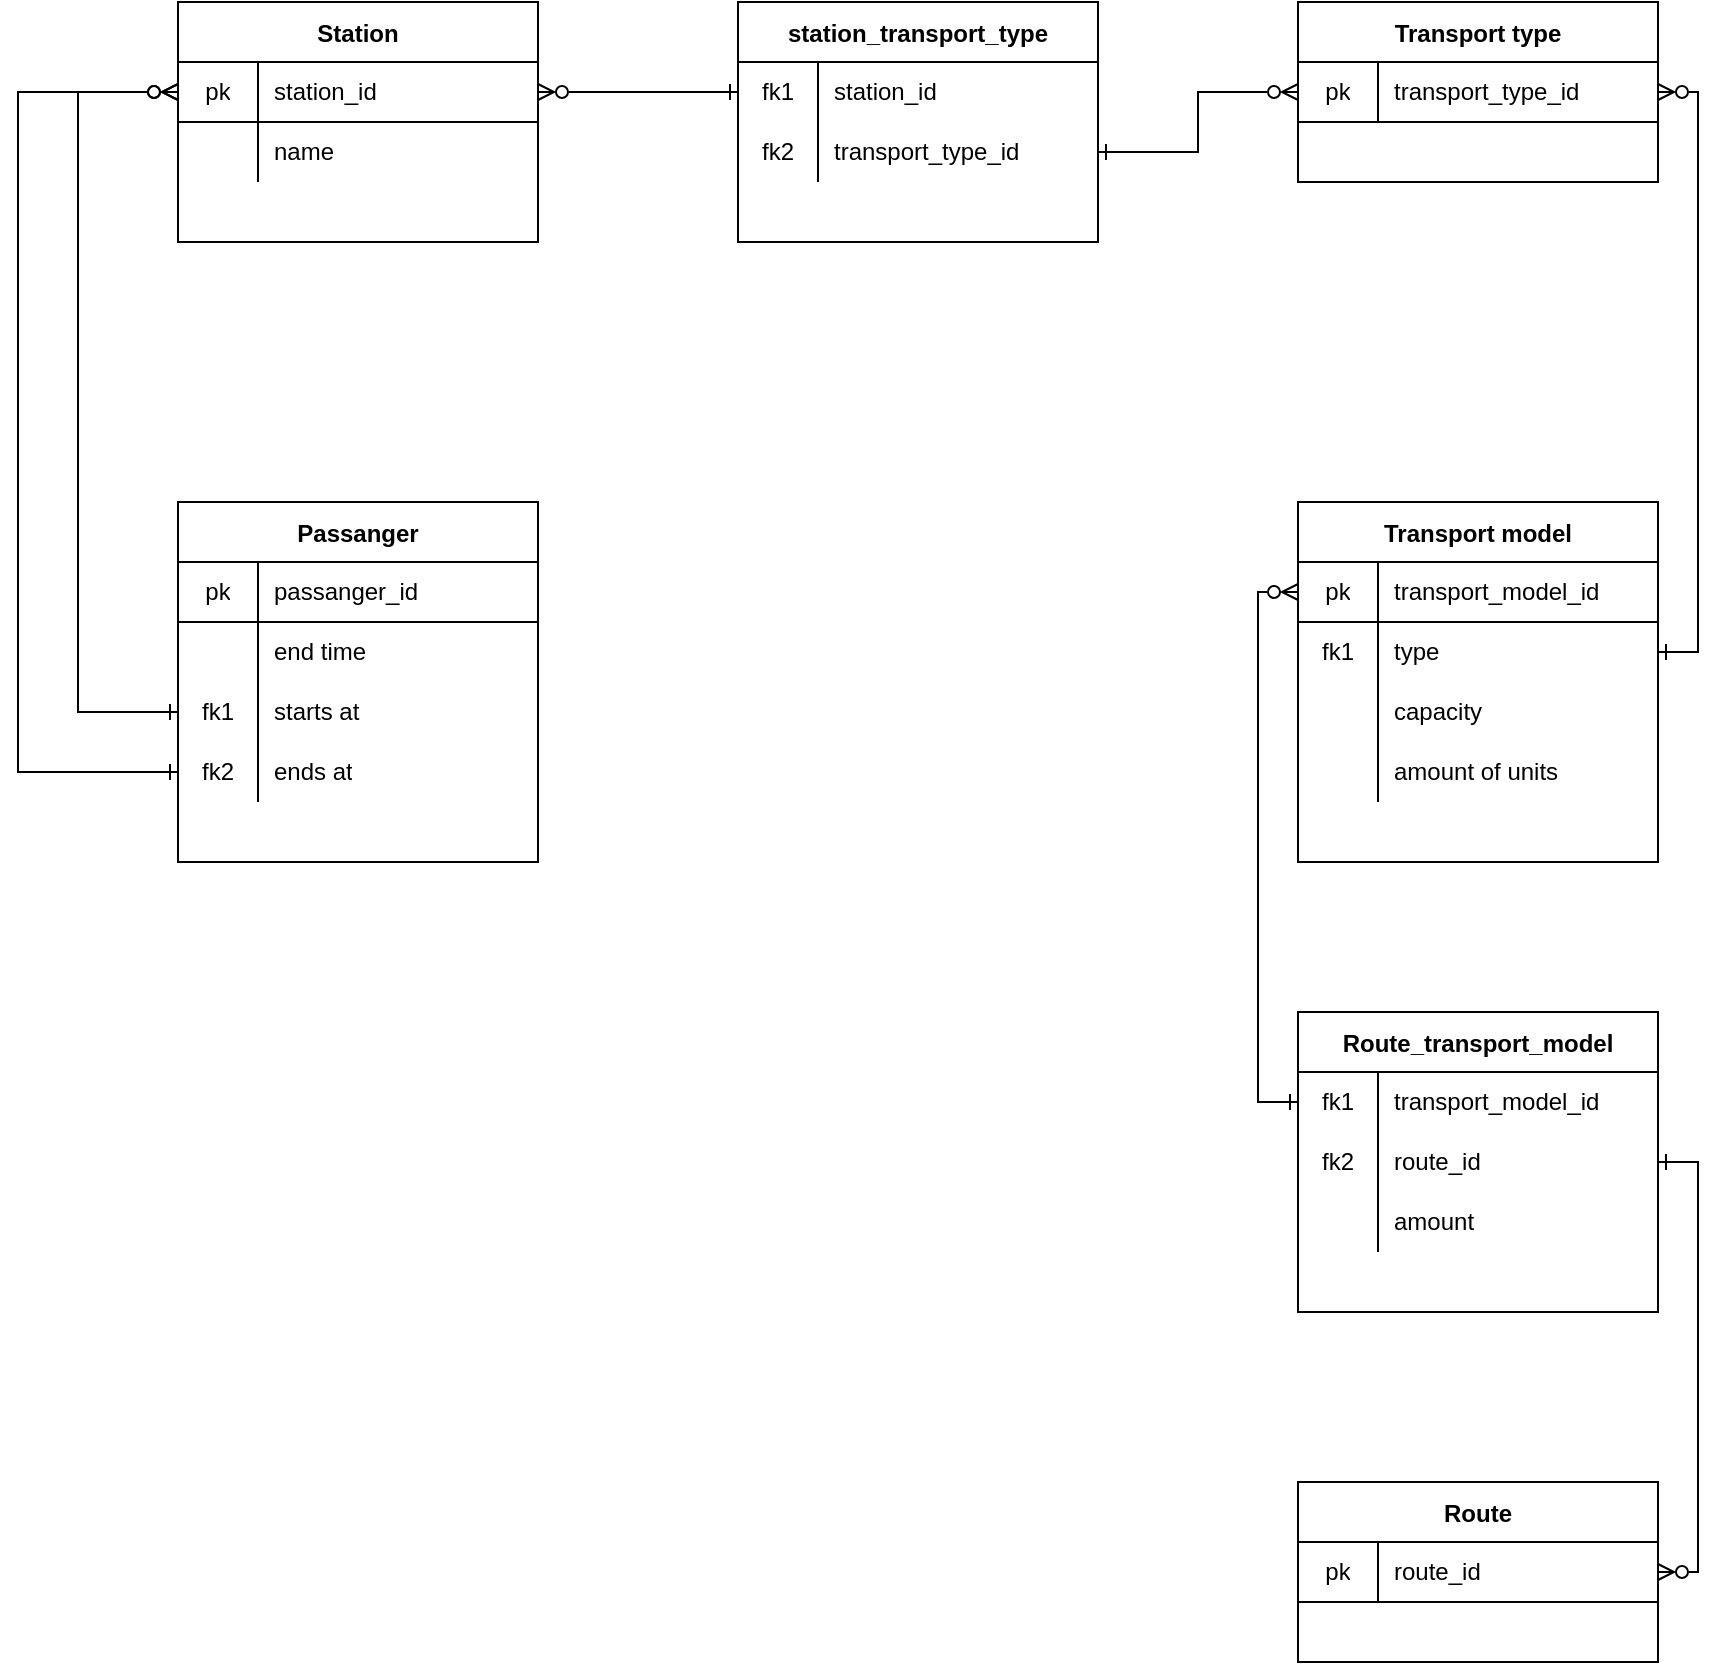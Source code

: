 <mxfile version="15.5.0" type="github" pages="2">
  <diagram id="C5RBs43oDa-KdzZeNtuy" name="ER-diagram(1)">
    <mxGraphModel dx="1350" dy="768" grid="1" gridSize="10" guides="1" tooltips="1" connect="1" arrows="1" fold="1" page="1" pageScale="1" pageWidth="827" pageHeight="1169" math="0" shadow="0">
      <root>
        <mxCell id="WIyWlLk6GJQsqaUBKTNV-0" />
        <mxCell id="WIyWlLk6GJQsqaUBKTNV-1" parent="WIyWlLk6GJQsqaUBKTNV-0" />
        <mxCell id="mMezJTFC7xv2oT-zZT2E-1" value="Station" style="shape=table;startSize=30;container=1;collapsible=0;childLayout=tableLayout;fixedRows=1;rowLines=0;fontStyle=1;align=center;pointerEvents=1;" vertex="1" parent="WIyWlLk6GJQsqaUBKTNV-1">
          <mxGeometry x="400" y="80" width="180" height="120" as="geometry" />
        </mxCell>
        <mxCell id="mMezJTFC7xv2oT-zZT2E-2" value="" style="shape=partialRectangle;html=1;whiteSpace=wrap;collapsible=0;dropTarget=0;pointerEvents=1;fillColor=none;top=0;left=0;bottom=1;right=0;points=[[0,0.5],[1,0.5]];portConstraint=eastwest;" vertex="1" parent="mMezJTFC7xv2oT-zZT2E-1">
          <mxGeometry y="30" width="180" height="30" as="geometry" />
        </mxCell>
        <mxCell id="mMezJTFC7xv2oT-zZT2E-3" value="pk" style="shape=partialRectangle;html=1;whiteSpace=wrap;connectable=0;fillColor=none;top=0;left=0;bottom=0;right=0;overflow=hidden;pointerEvents=1;" vertex="1" parent="mMezJTFC7xv2oT-zZT2E-2">
          <mxGeometry width="40" height="30" as="geometry">
            <mxRectangle width="40" height="30" as="alternateBounds" />
          </mxGeometry>
        </mxCell>
        <mxCell id="mMezJTFC7xv2oT-zZT2E-4" value="station_id" style="shape=partialRectangle;html=1;whiteSpace=wrap;connectable=0;fillColor=none;top=0;left=0;bottom=0;right=0;align=left;spacingLeft=6;overflow=hidden;pointerEvents=1;" vertex="1" parent="mMezJTFC7xv2oT-zZT2E-2">
          <mxGeometry x="40" width="140" height="30" as="geometry">
            <mxRectangle width="140" height="30" as="alternateBounds" />
          </mxGeometry>
        </mxCell>
        <mxCell id="mMezJTFC7xv2oT-zZT2E-5" value="" style="shape=partialRectangle;html=1;whiteSpace=wrap;collapsible=0;dropTarget=0;pointerEvents=1;fillColor=none;top=0;left=0;bottom=0;right=0;points=[[0,0.5],[1,0.5]];portConstraint=eastwest;" vertex="1" parent="mMezJTFC7xv2oT-zZT2E-1">
          <mxGeometry y="60" width="180" height="30" as="geometry" />
        </mxCell>
        <mxCell id="mMezJTFC7xv2oT-zZT2E-6" value="" style="shape=partialRectangle;html=1;whiteSpace=wrap;connectable=0;fillColor=none;top=0;left=0;bottom=0;right=0;overflow=hidden;pointerEvents=1;" vertex="1" parent="mMezJTFC7xv2oT-zZT2E-5">
          <mxGeometry width="40" height="30" as="geometry">
            <mxRectangle width="40" height="30" as="alternateBounds" />
          </mxGeometry>
        </mxCell>
        <mxCell id="mMezJTFC7xv2oT-zZT2E-7" value="name" style="shape=partialRectangle;html=1;whiteSpace=wrap;connectable=0;fillColor=none;top=0;left=0;bottom=0;right=0;align=left;spacingLeft=6;overflow=hidden;pointerEvents=1;" vertex="1" parent="mMezJTFC7xv2oT-zZT2E-5">
          <mxGeometry x="40" width="140" height="30" as="geometry">
            <mxRectangle width="140" height="30" as="alternateBounds" />
          </mxGeometry>
        </mxCell>
        <mxCell id="Y8uElw5m9DU9oSRXMzPk-3" value="Passanger" style="shape=table;startSize=30;container=1;collapsible=0;childLayout=tableLayout;fixedRows=1;rowLines=0;fontStyle=1;align=center;pointerEvents=1;" vertex="1" parent="WIyWlLk6GJQsqaUBKTNV-1">
          <mxGeometry x="400" y="330" width="180" height="180" as="geometry" />
        </mxCell>
        <mxCell id="Y8uElw5m9DU9oSRXMzPk-4" value="" style="shape=partialRectangle;html=1;whiteSpace=wrap;collapsible=0;dropTarget=0;pointerEvents=1;fillColor=none;top=0;left=0;bottom=1;right=0;points=[[0,0.5],[1,0.5]];portConstraint=eastwest;" vertex="1" parent="Y8uElw5m9DU9oSRXMzPk-3">
          <mxGeometry y="30" width="180" height="30" as="geometry" />
        </mxCell>
        <mxCell id="Y8uElw5m9DU9oSRXMzPk-5" value="pk" style="shape=partialRectangle;html=1;whiteSpace=wrap;connectable=0;fillColor=none;top=0;left=0;bottom=0;right=0;overflow=hidden;pointerEvents=1;" vertex="1" parent="Y8uElw5m9DU9oSRXMzPk-4">
          <mxGeometry width="40" height="30" as="geometry">
            <mxRectangle width="40" height="30" as="alternateBounds" />
          </mxGeometry>
        </mxCell>
        <mxCell id="Y8uElw5m9DU9oSRXMzPk-6" value="passanger_id" style="shape=partialRectangle;html=1;whiteSpace=wrap;connectable=0;fillColor=none;top=0;left=0;bottom=0;right=0;align=left;spacingLeft=6;overflow=hidden;pointerEvents=1;" vertex="1" parent="Y8uElw5m9DU9oSRXMzPk-4">
          <mxGeometry x="40" width="140" height="30" as="geometry">
            <mxRectangle width="140" height="30" as="alternateBounds" />
          </mxGeometry>
        </mxCell>
        <mxCell id="Y8uElw5m9DU9oSRXMzPk-7" value="" style="shape=partialRectangle;html=1;whiteSpace=wrap;collapsible=0;dropTarget=0;pointerEvents=1;fillColor=none;top=0;left=0;bottom=0;right=0;points=[[0,0.5],[1,0.5]];portConstraint=eastwest;" vertex="1" parent="Y8uElw5m9DU9oSRXMzPk-3">
          <mxGeometry y="60" width="180" height="30" as="geometry" />
        </mxCell>
        <mxCell id="Y8uElw5m9DU9oSRXMzPk-8" value="" style="shape=partialRectangle;html=1;whiteSpace=wrap;connectable=0;fillColor=none;top=0;left=0;bottom=0;right=0;overflow=hidden;pointerEvents=1;" vertex="1" parent="Y8uElw5m9DU9oSRXMzPk-7">
          <mxGeometry width="40" height="30" as="geometry">
            <mxRectangle width="40" height="30" as="alternateBounds" />
          </mxGeometry>
        </mxCell>
        <mxCell id="Y8uElw5m9DU9oSRXMzPk-9" value="end time" style="shape=partialRectangle;html=1;whiteSpace=wrap;connectable=0;fillColor=none;top=0;left=0;bottom=0;right=0;align=left;spacingLeft=6;overflow=hidden;pointerEvents=1;" vertex="1" parent="Y8uElw5m9DU9oSRXMzPk-7">
          <mxGeometry x="40" width="140" height="30" as="geometry">
            <mxRectangle width="140" height="30" as="alternateBounds" />
          </mxGeometry>
        </mxCell>
        <mxCell id="Y8uElw5m9DU9oSRXMzPk-10" value="" style="shape=partialRectangle;html=1;whiteSpace=wrap;collapsible=0;dropTarget=0;pointerEvents=1;fillColor=none;top=0;left=0;bottom=0;right=0;points=[[0,0.5],[1,0.5]];portConstraint=eastwest;" vertex="1" parent="Y8uElw5m9DU9oSRXMzPk-3">
          <mxGeometry y="90" width="180" height="30" as="geometry" />
        </mxCell>
        <mxCell id="Y8uElw5m9DU9oSRXMzPk-11" value="fk1" style="shape=partialRectangle;html=1;whiteSpace=wrap;connectable=0;fillColor=none;top=0;left=0;bottom=0;right=0;overflow=hidden;pointerEvents=1;" vertex="1" parent="Y8uElw5m9DU9oSRXMzPk-10">
          <mxGeometry width="40" height="30" as="geometry">
            <mxRectangle width="40" height="30" as="alternateBounds" />
          </mxGeometry>
        </mxCell>
        <mxCell id="Y8uElw5m9DU9oSRXMzPk-12" value="starts at" style="shape=partialRectangle;html=1;whiteSpace=wrap;connectable=0;fillColor=none;top=0;left=0;bottom=0;right=0;align=left;spacingLeft=6;overflow=hidden;pointerEvents=1;" vertex="1" parent="Y8uElw5m9DU9oSRXMzPk-10">
          <mxGeometry x="40" width="140" height="30" as="geometry">
            <mxRectangle width="140" height="30" as="alternateBounds" />
          </mxGeometry>
        </mxCell>
        <mxCell id="Y8uElw5m9DU9oSRXMzPk-13" style="shape=partialRectangle;html=1;whiteSpace=wrap;collapsible=0;dropTarget=0;pointerEvents=1;fillColor=none;top=0;left=0;bottom=0;right=0;points=[[0,0.5],[1,0.5]];portConstraint=eastwest;" vertex="1" parent="Y8uElw5m9DU9oSRXMzPk-3">
          <mxGeometry y="120" width="180" height="30" as="geometry" />
        </mxCell>
        <mxCell id="Y8uElw5m9DU9oSRXMzPk-14" value="fk2" style="shape=partialRectangle;html=1;whiteSpace=wrap;connectable=0;fillColor=none;top=0;left=0;bottom=0;right=0;overflow=hidden;pointerEvents=1;" vertex="1" parent="Y8uElw5m9DU9oSRXMzPk-13">
          <mxGeometry width="40" height="30" as="geometry">
            <mxRectangle width="40" height="30" as="alternateBounds" />
          </mxGeometry>
        </mxCell>
        <mxCell id="Y8uElw5m9DU9oSRXMzPk-15" value="ends at" style="shape=partialRectangle;html=1;whiteSpace=wrap;connectable=0;fillColor=none;top=0;left=0;bottom=0;right=0;align=left;spacingLeft=6;overflow=hidden;pointerEvents=1;" vertex="1" parent="Y8uElw5m9DU9oSRXMzPk-13">
          <mxGeometry x="40" width="140" height="30" as="geometry">
            <mxRectangle width="140" height="30" as="alternateBounds" />
          </mxGeometry>
        </mxCell>
        <mxCell id="Y8uElw5m9DU9oSRXMzPk-16" style="edgeStyle=orthogonalEdgeStyle;rounded=0;orthogonalLoop=1;jettySize=auto;html=1;exitX=0;exitY=0.5;exitDx=0;exitDy=0;entryX=0;entryY=0.5;entryDx=0;entryDy=0;endArrow=ERzeroToMany;endFill=0;startArrow=ERone;startFill=0;" edge="1" parent="WIyWlLk6GJQsqaUBKTNV-1" source="Y8uElw5m9DU9oSRXMzPk-10" target="mMezJTFC7xv2oT-zZT2E-2">
          <mxGeometry relative="1" as="geometry">
            <Array as="points">
              <mxPoint x="350" y="435" />
              <mxPoint x="350" y="125" />
            </Array>
          </mxGeometry>
        </mxCell>
        <mxCell id="Y8uElw5m9DU9oSRXMzPk-17" style="edgeStyle=orthogonalEdgeStyle;rounded=0;orthogonalLoop=1;jettySize=auto;html=1;exitX=0;exitY=0.5;exitDx=0;exitDy=0;entryX=0;entryY=0.5;entryDx=0;entryDy=0;endArrow=ERzeroToMany;endFill=0;startArrow=ERone;startFill=0;" edge="1" parent="WIyWlLk6GJQsqaUBKTNV-1" source="Y8uElw5m9DU9oSRXMzPk-13" target="mMezJTFC7xv2oT-zZT2E-2">
          <mxGeometry relative="1" as="geometry">
            <mxPoint x="320" y="130" as="targetPoint" />
            <Array as="points">
              <mxPoint x="320" y="465" />
              <mxPoint x="320" y="125" />
            </Array>
          </mxGeometry>
        </mxCell>
        <mxCell id="Y8uElw5m9DU9oSRXMzPk-31" value="Transport type" style="shape=table;startSize=30;container=1;collapsible=0;childLayout=tableLayout;fixedRows=1;rowLines=0;fontStyle=1;align=center;pointerEvents=1;" vertex="1" parent="WIyWlLk6GJQsqaUBKTNV-1">
          <mxGeometry x="960" y="80" width="180" height="90" as="geometry" />
        </mxCell>
        <mxCell id="Y8uElw5m9DU9oSRXMzPk-32" value="" style="shape=partialRectangle;html=1;whiteSpace=wrap;collapsible=0;dropTarget=0;pointerEvents=1;fillColor=none;top=0;left=0;bottom=1;right=0;points=[[0,0.5],[1,0.5]];portConstraint=eastwest;" vertex="1" parent="Y8uElw5m9DU9oSRXMzPk-31">
          <mxGeometry y="30" width="180" height="30" as="geometry" />
        </mxCell>
        <mxCell id="Y8uElw5m9DU9oSRXMzPk-33" value="pk" style="shape=partialRectangle;html=1;whiteSpace=wrap;connectable=0;fillColor=none;top=0;left=0;bottom=0;right=0;overflow=hidden;pointerEvents=1;" vertex="1" parent="Y8uElw5m9DU9oSRXMzPk-32">
          <mxGeometry width="40" height="30" as="geometry">
            <mxRectangle width="40" height="30" as="alternateBounds" />
          </mxGeometry>
        </mxCell>
        <mxCell id="Y8uElw5m9DU9oSRXMzPk-34" value="transport_type_id" style="shape=partialRectangle;html=1;whiteSpace=wrap;connectable=0;fillColor=none;top=0;left=0;bottom=0;right=0;align=left;spacingLeft=6;overflow=hidden;pointerEvents=1;" vertex="1" parent="Y8uElw5m9DU9oSRXMzPk-32">
          <mxGeometry x="40" width="140" height="30" as="geometry">
            <mxRectangle width="140" height="30" as="alternateBounds" />
          </mxGeometry>
        </mxCell>
        <mxCell id="Y8uElw5m9DU9oSRXMzPk-41" value="station_transport_type" style="shape=table;startSize=30;container=1;collapsible=0;childLayout=tableLayout;fixedRows=1;rowLines=0;fontStyle=1;align=center;pointerEvents=1;" vertex="1" parent="WIyWlLk6GJQsqaUBKTNV-1">
          <mxGeometry x="680" y="80" width="180" height="120" as="geometry" />
        </mxCell>
        <mxCell id="Y8uElw5m9DU9oSRXMzPk-45" value="" style="shape=partialRectangle;html=1;whiteSpace=wrap;collapsible=0;dropTarget=0;pointerEvents=1;fillColor=none;top=0;left=0;bottom=0;right=0;points=[[0,0.5],[1,0.5]];portConstraint=eastwest;" vertex="1" parent="Y8uElw5m9DU9oSRXMzPk-41">
          <mxGeometry y="30" width="180" height="30" as="geometry" />
        </mxCell>
        <mxCell id="Y8uElw5m9DU9oSRXMzPk-46" value="fk1" style="shape=partialRectangle;html=1;whiteSpace=wrap;connectable=0;fillColor=none;top=0;left=0;bottom=0;right=0;overflow=hidden;pointerEvents=1;" vertex="1" parent="Y8uElw5m9DU9oSRXMzPk-45">
          <mxGeometry width="40" height="30" as="geometry">
            <mxRectangle width="40" height="30" as="alternateBounds" />
          </mxGeometry>
        </mxCell>
        <mxCell id="Y8uElw5m9DU9oSRXMzPk-47" value="station_id" style="shape=partialRectangle;html=1;whiteSpace=wrap;connectable=0;fillColor=none;top=0;left=0;bottom=0;right=0;align=left;spacingLeft=6;overflow=hidden;pointerEvents=1;" vertex="1" parent="Y8uElw5m9DU9oSRXMzPk-45">
          <mxGeometry x="40" width="140" height="30" as="geometry">
            <mxRectangle width="140" height="30" as="alternateBounds" />
          </mxGeometry>
        </mxCell>
        <mxCell id="Y8uElw5m9DU9oSRXMzPk-48" value="" style="shape=partialRectangle;html=1;whiteSpace=wrap;collapsible=0;dropTarget=0;pointerEvents=1;fillColor=none;top=0;left=0;bottom=0;right=0;points=[[0,0.5],[1,0.5]];portConstraint=eastwest;" vertex="1" parent="Y8uElw5m9DU9oSRXMzPk-41">
          <mxGeometry y="60" width="180" height="30" as="geometry" />
        </mxCell>
        <mxCell id="Y8uElw5m9DU9oSRXMzPk-49" value="fk2" style="shape=partialRectangle;html=1;whiteSpace=wrap;connectable=0;fillColor=none;top=0;left=0;bottom=0;right=0;overflow=hidden;pointerEvents=1;" vertex="1" parent="Y8uElw5m9DU9oSRXMzPk-48">
          <mxGeometry width="40" height="30" as="geometry">
            <mxRectangle width="40" height="30" as="alternateBounds" />
          </mxGeometry>
        </mxCell>
        <mxCell id="Y8uElw5m9DU9oSRXMzPk-50" value="transport_type_id" style="shape=partialRectangle;html=1;whiteSpace=wrap;connectable=0;fillColor=none;top=0;left=0;bottom=0;right=0;align=left;spacingLeft=6;overflow=hidden;pointerEvents=1;" vertex="1" parent="Y8uElw5m9DU9oSRXMzPk-48">
          <mxGeometry x="40" width="140" height="30" as="geometry">
            <mxRectangle width="140" height="30" as="alternateBounds" />
          </mxGeometry>
        </mxCell>
        <mxCell id="Y8uElw5m9DU9oSRXMzPk-51" style="edgeStyle=orthogonalEdgeStyle;rounded=0;orthogonalLoop=1;jettySize=auto;html=1;exitX=0;exitY=0.5;exitDx=0;exitDy=0;entryX=1;entryY=0.5;entryDx=0;entryDy=0;startArrow=ERone;startFill=0;endArrow=ERzeroToMany;endFill=0;" edge="1" parent="WIyWlLk6GJQsqaUBKTNV-1" source="Y8uElw5m9DU9oSRXMzPk-45" target="mMezJTFC7xv2oT-zZT2E-2">
          <mxGeometry relative="1" as="geometry" />
        </mxCell>
        <mxCell id="Y8uElw5m9DU9oSRXMzPk-52" style="edgeStyle=orthogonalEdgeStyle;rounded=0;orthogonalLoop=1;jettySize=auto;html=1;exitX=1;exitY=0.5;exitDx=0;exitDy=0;entryX=0;entryY=0.5;entryDx=0;entryDy=0;startArrow=ERone;startFill=0;endArrow=ERzeroToMany;endFill=0;" edge="1" parent="WIyWlLk6GJQsqaUBKTNV-1" source="Y8uElw5m9DU9oSRXMzPk-48" target="Y8uElw5m9DU9oSRXMzPk-32">
          <mxGeometry relative="1" as="geometry" />
        </mxCell>
        <mxCell id="Y8uElw5m9DU9oSRXMzPk-53" value="Transport model" style="shape=table;startSize=30;container=1;collapsible=0;childLayout=tableLayout;fixedRows=1;rowLines=0;fontStyle=1;align=center;pointerEvents=1;" vertex="1" parent="WIyWlLk6GJQsqaUBKTNV-1">
          <mxGeometry x="960" y="330" width="180" height="180" as="geometry" />
        </mxCell>
        <mxCell id="Y8uElw5m9DU9oSRXMzPk-54" value="" style="shape=partialRectangle;html=1;whiteSpace=wrap;collapsible=0;dropTarget=0;pointerEvents=1;fillColor=none;top=0;left=0;bottom=1;right=0;points=[[0,0.5],[1,0.5]];portConstraint=eastwest;" vertex="1" parent="Y8uElw5m9DU9oSRXMzPk-53">
          <mxGeometry y="30" width="180" height="30" as="geometry" />
        </mxCell>
        <mxCell id="Y8uElw5m9DU9oSRXMzPk-55" value="pk" style="shape=partialRectangle;html=1;whiteSpace=wrap;connectable=0;fillColor=none;top=0;left=0;bottom=0;right=0;overflow=hidden;pointerEvents=1;" vertex="1" parent="Y8uElw5m9DU9oSRXMzPk-54">
          <mxGeometry width="40" height="30" as="geometry">
            <mxRectangle width="40" height="30" as="alternateBounds" />
          </mxGeometry>
        </mxCell>
        <mxCell id="Y8uElw5m9DU9oSRXMzPk-56" value="transport_model_id" style="shape=partialRectangle;html=1;whiteSpace=wrap;connectable=0;fillColor=none;top=0;left=0;bottom=0;right=0;align=left;spacingLeft=6;overflow=hidden;pointerEvents=1;" vertex="1" parent="Y8uElw5m9DU9oSRXMzPk-54">
          <mxGeometry x="40" width="140" height="30" as="geometry">
            <mxRectangle width="140" height="30" as="alternateBounds" />
          </mxGeometry>
        </mxCell>
        <mxCell id="Y8uElw5m9DU9oSRXMzPk-57" value="" style="shape=partialRectangle;html=1;whiteSpace=wrap;collapsible=0;dropTarget=0;pointerEvents=1;fillColor=none;top=0;left=0;bottom=0;right=0;points=[[0,0.5],[1,0.5]];portConstraint=eastwest;" vertex="1" parent="Y8uElw5m9DU9oSRXMzPk-53">
          <mxGeometry y="60" width="180" height="30" as="geometry" />
        </mxCell>
        <mxCell id="Y8uElw5m9DU9oSRXMzPk-58" value="fk1" style="shape=partialRectangle;html=1;whiteSpace=wrap;connectable=0;fillColor=none;top=0;left=0;bottom=0;right=0;overflow=hidden;pointerEvents=1;" vertex="1" parent="Y8uElw5m9DU9oSRXMzPk-57">
          <mxGeometry width="40" height="30" as="geometry">
            <mxRectangle width="40" height="30" as="alternateBounds" />
          </mxGeometry>
        </mxCell>
        <mxCell id="Y8uElw5m9DU9oSRXMzPk-59" value="type" style="shape=partialRectangle;html=1;whiteSpace=wrap;connectable=0;fillColor=none;top=0;left=0;bottom=0;right=0;align=left;spacingLeft=6;overflow=hidden;pointerEvents=1;" vertex="1" parent="Y8uElw5m9DU9oSRXMzPk-57">
          <mxGeometry x="40" width="140" height="30" as="geometry">
            <mxRectangle width="140" height="30" as="alternateBounds" />
          </mxGeometry>
        </mxCell>
        <mxCell id="Y8uElw5m9DU9oSRXMzPk-60" value="" style="shape=partialRectangle;html=1;whiteSpace=wrap;collapsible=0;dropTarget=0;pointerEvents=1;fillColor=none;top=0;left=0;bottom=0;right=0;points=[[0,0.5],[1,0.5]];portConstraint=eastwest;" vertex="1" parent="Y8uElw5m9DU9oSRXMzPk-53">
          <mxGeometry y="90" width="180" height="30" as="geometry" />
        </mxCell>
        <mxCell id="Y8uElw5m9DU9oSRXMzPk-61" value="" style="shape=partialRectangle;html=1;whiteSpace=wrap;connectable=0;fillColor=none;top=0;left=0;bottom=0;right=0;overflow=hidden;pointerEvents=1;" vertex="1" parent="Y8uElw5m9DU9oSRXMzPk-60">
          <mxGeometry width="40" height="30" as="geometry">
            <mxRectangle width="40" height="30" as="alternateBounds" />
          </mxGeometry>
        </mxCell>
        <mxCell id="Y8uElw5m9DU9oSRXMzPk-62" value="capacity" style="shape=partialRectangle;html=1;whiteSpace=wrap;connectable=0;fillColor=none;top=0;left=0;bottom=0;right=0;align=left;spacingLeft=6;overflow=hidden;pointerEvents=1;" vertex="1" parent="Y8uElw5m9DU9oSRXMzPk-60">
          <mxGeometry x="40" width="140" height="30" as="geometry">
            <mxRectangle width="140" height="30" as="alternateBounds" />
          </mxGeometry>
        </mxCell>
        <mxCell id="Y8uElw5m9DU9oSRXMzPk-63" style="shape=partialRectangle;html=1;whiteSpace=wrap;collapsible=0;dropTarget=0;pointerEvents=1;fillColor=none;top=0;left=0;bottom=0;right=0;points=[[0,0.5],[1,0.5]];portConstraint=eastwest;" vertex="1" parent="Y8uElw5m9DU9oSRXMzPk-53">
          <mxGeometry y="120" width="180" height="30" as="geometry" />
        </mxCell>
        <mxCell id="Y8uElw5m9DU9oSRXMzPk-64" style="shape=partialRectangle;html=1;whiteSpace=wrap;connectable=0;fillColor=none;top=0;left=0;bottom=0;right=0;overflow=hidden;pointerEvents=1;" vertex="1" parent="Y8uElw5m9DU9oSRXMzPk-63">
          <mxGeometry width="40" height="30" as="geometry">
            <mxRectangle width="40" height="30" as="alternateBounds" />
          </mxGeometry>
        </mxCell>
        <mxCell id="Y8uElw5m9DU9oSRXMzPk-65" value="amount of units" style="shape=partialRectangle;html=1;whiteSpace=wrap;connectable=0;fillColor=none;top=0;left=0;bottom=0;right=0;align=left;spacingLeft=6;overflow=hidden;pointerEvents=1;" vertex="1" parent="Y8uElw5m9DU9oSRXMzPk-63">
          <mxGeometry x="40" width="140" height="30" as="geometry">
            <mxRectangle width="140" height="30" as="alternateBounds" />
          </mxGeometry>
        </mxCell>
        <mxCell id="Y8uElw5m9DU9oSRXMzPk-66" style="edgeStyle=orthogonalEdgeStyle;rounded=0;orthogonalLoop=1;jettySize=auto;html=1;exitX=1;exitY=0.5;exitDx=0;exitDy=0;entryX=1;entryY=0.5;entryDx=0;entryDy=0;startArrow=ERone;startFill=0;endArrow=ERzeroToMany;endFill=0;" edge="1" parent="WIyWlLk6GJQsqaUBKTNV-1" source="Y8uElw5m9DU9oSRXMzPk-57" target="Y8uElw5m9DU9oSRXMzPk-32">
          <mxGeometry relative="1" as="geometry" />
        </mxCell>
        <mxCell id="Y8uElw5m9DU9oSRXMzPk-67" value="Route_transport_model" style="shape=table;startSize=30;container=1;collapsible=0;childLayout=tableLayout;fixedRows=1;rowLines=0;fontStyle=1;align=center;pointerEvents=1;" vertex="1" parent="WIyWlLk6GJQsqaUBKTNV-1">
          <mxGeometry x="960" y="585" width="180" height="150" as="geometry" />
        </mxCell>
        <mxCell id="Y8uElw5m9DU9oSRXMzPk-71" value="" style="shape=partialRectangle;html=1;whiteSpace=wrap;collapsible=0;dropTarget=0;pointerEvents=1;fillColor=none;top=0;left=0;bottom=0;right=0;points=[[0,0.5],[1,0.5]];portConstraint=eastwest;" vertex="1" parent="Y8uElw5m9DU9oSRXMzPk-67">
          <mxGeometry y="30" width="180" height="30" as="geometry" />
        </mxCell>
        <mxCell id="Y8uElw5m9DU9oSRXMzPk-72" value="fk1" style="shape=partialRectangle;html=1;whiteSpace=wrap;connectable=0;fillColor=none;top=0;left=0;bottom=0;right=0;overflow=hidden;pointerEvents=1;" vertex="1" parent="Y8uElw5m9DU9oSRXMzPk-71">
          <mxGeometry width="40" height="30" as="geometry">
            <mxRectangle width="40" height="30" as="alternateBounds" />
          </mxGeometry>
        </mxCell>
        <mxCell id="Y8uElw5m9DU9oSRXMzPk-73" value="transport_model_id" style="shape=partialRectangle;html=1;whiteSpace=wrap;connectable=0;fillColor=none;top=0;left=0;bottom=0;right=0;align=left;spacingLeft=6;overflow=hidden;pointerEvents=1;" vertex="1" parent="Y8uElw5m9DU9oSRXMzPk-71">
          <mxGeometry x="40" width="140" height="30" as="geometry">
            <mxRectangle width="140" height="30" as="alternateBounds" />
          </mxGeometry>
        </mxCell>
        <mxCell id="Y8uElw5m9DU9oSRXMzPk-74" value="" style="shape=partialRectangle;html=1;whiteSpace=wrap;collapsible=0;dropTarget=0;pointerEvents=1;fillColor=none;top=0;left=0;bottom=0;right=0;points=[[0,0.5],[1,0.5]];portConstraint=eastwest;" vertex="1" parent="Y8uElw5m9DU9oSRXMzPk-67">
          <mxGeometry y="60" width="180" height="30" as="geometry" />
        </mxCell>
        <mxCell id="Y8uElw5m9DU9oSRXMzPk-75" value="fk2" style="shape=partialRectangle;html=1;whiteSpace=wrap;connectable=0;fillColor=none;top=0;left=0;bottom=0;right=0;overflow=hidden;pointerEvents=1;" vertex="1" parent="Y8uElw5m9DU9oSRXMzPk-74">
          <mxGeometry width="40" height="30" as="geometry">
            <mxRectangle width="40" height="30" as="alternateBounds" />
          </mxGeometry>
        </mxCell>
        <mxCell id="Y8uElw5m9DU9oSRXMzPk-76" value="route_id" style="shape=partialRectangle;html=1;whiteSpace=wrap;connectable=0;fillColor=none;top=0;left=0;bottom=0;right=0;align=left;spacingLeft=6;overflow=hidden;pointerEvents=1;" vertex="1" parent="Y8uElw5m9DU9oSRXMzPk-74">
          <mxGeometry x="40" width="140" height="30" as="geometry">
            <mxRectangle width="140" height="30" as="alternateBounds" />
          </mxGeometry>
        </mxCell>
        <mxCell id="Y8uElw5m9DU9oSRXMzPk-89" style="shape=partialRectangle;html=1;whiteSpace=wrap;collapsible=0;dropTarget=0;pointerEvents=1;fillColor=none;top=0;left=0;bottom=0;right=0;points=[[0,0.5],[1,0.5]];portConstraint=eastwest;" vertex="1" parent="Y8uElw5m9DU9oSRXMzPk-67">
          <mxGeometry y="90" width="180" height="30" as="geometry" />
        </mxCell>
        <mxCell id="Y8uElw5m9DU9oSRXMzPk-90" style="shape=partialRectangle;html=1;whiteSpace=wrap;connectable=0;fillColor=none;top=0;left=0;bottom=0;right=0;overflow=hidden;pointerEvents=1;" vertex="1" parent="Y8uElw5m9DU9oSRXMzPk-89">
          <mxGeometry width="40" height="30" as="geometry">
            <mxRectangle width="40" height="30" as="alternateBounds" />
          </mxGeometry>
        </mxCell>
        <mxCell id="Y8uElw5m9DU9oSRXMzPk-91" value="amount" style="shape=partialRectangle;html=1;whiteSpace=wrap;connectable=0;fillColor=none;top=0;left=0;bottom=0;right=0;align=left;spacingLeft=6;overflow=hidden;pointerEvents=1;" vertex="1" parent="Y8uElw5m9DU9oSRXMzPk-89">
          <mxGeometry x="40" width="140" height="30" as="geometry">
            <mxRectangle width="140" height="30" as="alternateBounds" />
          </mxGeometry>
        </mxCell>
        <mxCell id="Y8uElw5m9DU9oSRXMzPk-77" value="Route" style="shape=table;startSize=30;container=1;collapsible=0;childLayout=tableLayout;fixedRows=1;rowLines=0;fontStyle=1;align=center;pointerEvents=1;" vertex="1" parent="WIyWlLk6GJQsqaUBKTNV-1">
          <mxGeometry x="960" y="820" width="180" height="90" as="geometry" />
        </mxCell>
        <mxCell id="Y8uElw5m9DU9oSRXMzPk-78" value="" style="shape=partialRectangle;html=1;whiteSpace=wrap;collapsible=0;dropTarget=0;pointerEvents=1;fillColor=none;top=0;left=0;bottom=1;right=0;points=[[0,0.5],[1,0.5]];portConstraint=eastwest;" vertex="1" parent="Y8uElw5m9DU9oSRXMzPk-77">
          <mxGeometry y="30" width="180" height="30" as="geometry" />
        </mxCell>
        <mxCell id="Y8uElw5m9DU9oSRXMzPk-79" value="pk" style="shape=partialRectangle;html=1;whiteSpace=wrap;connectable=0;fillColor=none;top=0;left=0;bottom=0;right=0;overflow=hidden;pointerEvents=1;" vertex="1" parent="Y8uElw5m9DU9oSRXMzPk-78">
          <mxGeometry width="40" height="30" as="geometry">
            <mxRectangle width="40" height="30" as="alternateBounds" />
          </mxGeometry>
        </mxCell>
        <mxCell id="Y8uElw5m9DU9oSRXMzPk-80" value="route_id" style="shape=partialRectangle;html=1;whiteSpace=wrap;connectable=0;fillColor=none;top=0;left=0;bottom=0;right=0;align=left;spacingLeft=6;overflow=hidden;pointerEvents=1;" vertex="1" parent="Y8uElw5m9DU9oSRXMzPk-78">
          <mxGeometry x="40" width="140" height="30" as="geometry">
            <mxRectangle width="140" height="30" as="alternateBounds" />
          </mxGeometry>
        </mxCell>
        <mxCell id="Y8uElw5m9DU9oSRXMzPk-87" style="edgeStyle=orthogonalEdgeStyle;rounded=0;orthogonalLoop=1;jettySize=auto;html=1;exitX=0;exitY=0.5;exitDx=0;exitDy=0;entryX=0;entryY=0.5;entryDx=0;entryDy=0;startArrow=ERone;startFill=0;endArrow=ERzeroToMany;endFill=0;" edge="1" parent="WIyWlLk6GJQsqaUBKTNV-1" source="Y8uElw5m9DU9oSRXMzPk-71" target="Y8uElw5m9DU9oSRXMzPk-54">
          <mxGeometry relative="1" as="geometry" />
        </mxCell>
        <mxCell id="Y8uElw5m9DU9oSRXMzPk-88" style="edgeStyle=orthogonalEdgeStyle;rounded=0;orthogonalLoop=1;jettySize=auto;html=1;exitX=1;exitY=0.5;exitDx=0;exitDy=0;entryX=1;entryY=0.5;entryDx=0;entryDy=0;startArrow=ERone;startFill=0;endArrow=ERzeroToMany;endFill=0;" edge="1" parent="WIyWlLk6GJQsqaUBKTNV-1" source="Y8uElw5m9DU9oSRXMzPk-74" target="Y8uElw5m9DU9oSRXMzPk-78">
          <mxGeometry relative="1" as="geometry" />
        </mxCell>
      </root>
    </mxGraphModel>
  </diagram>
  <diagram id="xzyfWhtyMdyFil6afKkc" name="ER-diagram(2)">
    <mxGraphModel dx="3004" dy="1937" grid="1" gridSize="10" guides="1" tooltips="1" connect="1" arrows="1" fold="1" page="1" pageScale="1" pageWidth="827" pageHeight="1169" math="0" shadow="0">
      <root>
        <mxCell id="Rih6IUOuQE-28_pNxOKQ-0" />
        <mxCell id="Rih6IUOuQE-28_pNxOKQ-1" parent="Rih6IUOuQE-28_pNxOKQ-0" />
        <mxCell id="LOXCWFG5L1Vneurc7tVI-66" value="(0,*)" style="edgeStyle=none;curved=1;rounded=0;orthogonalLoop=1;jettySize=auto;html=1;exitX=1;exitY=0.5;exitDx=0;exitDy=0;endArrow=none;endFill=0;startSize=8;endSize=8;sourcePerimeterSpacing=8;targetPerimeterSpacing=8;" parent="Rih6IUOuQE-28_pNxOKQ-1" source="XfI4zxfOpPHzSRZgf_Fb-0" edge="1">
          <mxGeometry relative="1" as="geometry">
            <mxPoint x="600" y="110" as="targetPoint" />
          </mxGeometry>
        </mxCell>
        <mxCell id="XfI4zxfOpPHzSRZgf_Fb-0" value="Station" style="rounded=0;whiteSpace=wrap;html=1;hachureGap=4;pointerEvents=0;fillColor=#f0a30a;strokeColor=#BD7000;fontColor=#000000;" parent="Rih6IUOuQE-28_pNxOKQ-1" vertex="1">
          <mxGeometry x="330" y="80" width="120" height="60" as="geometry" />
        </mxCell>
        <mxCell id="PxVT0QkClvL3WLSChhmv-1" value="name" style="ellipse;whiteSpace=wrap;html=1;hachureGap=4;pointerEvents=0;fillColor=#e3c800;strokeColor=#B09500;fontColor=#000000;" parent="Rih6IUOuQE-28_pNxOKQ-1" vertex="1">
          <mxGeometry x="260" y="-20" width="90" height="50" as="geometry" />
        </mxCell>
        <mxCell id="PxVT0QkClvL3WLSChhmv-2" value="max number of passengers" style="ellipse;whiteSpace=wrap;html=1;hachureGap=4;pointerEvents=0;fillColor=#e3c800;strokeColor=#B09500;fontColor=#000000;" parent="Rih6IUOuQE-28_pNxOKQ-1" vertex="1">
          <mxGeometry x="440" y="-20" width="90" height="50" as="geometry" />
        </mxCell>
        <mxCell id="PxVT0QkClvL3WLSChhmv-3" value="" style="endArrow=none;html=1;startSize=14;endSize=14;sourcePerimeterSpacing=8;targetPerimeterSpacing=8;entryX=0.5;entryY=1;entryDx=0;entryDy=0;exitX=0.25;exitY=0;exitDx=0;exitDy=0;" parent="Rih6IUOuQE-28_pNxOKQ-1" source="XfI4zxfOpPHzSRZgf_Fb-0" target="PxVT0QkClvL3WLSChhmv-1" edge="1">
          <mxGeometry width="50" height="50" relative="1" as="geometry">
            <mxPoint x="390" y="350" as="sourcePoint" />
            <mxPoint x="440" y="300" as="targetPoint" />
          </mxGeometry>
        </mxCell>
        <mxCell id="PxVT0QkClvL3WLSChhmv-5" value="" style="endArrow=none;html=1;startSize=14;endSize=14;sourcePerimeterSpacing=8;targetPerimeterSpacing=8;entryX=0.5;entryY=1;entryDx=0;entryDy=0;exitX=0.75;exitY=0;exitDx=0;exitDy=0;" parent="Rih6IUOuQE-28_pNxOKQ-1" source="XfI4zxfOpPHzSRZgf_Fb-0" target="PxVT0QkClvL3WLSChhmv-2" edge="1">
          <mxGeometry width="50" height="50" relative="1" as="geometry">
            <mxPoint x="380" y="100" as="sourcePoint" />
            <mxPoint x="315" y="90" as="targetPoint" />
          </mxGeometry>
        </mxCell>
        <mxCell id="LOXCWFG5L1Vneurc7tVI-68" value="(0,*)" style="edgeStyle=none;curved=1;rounded=0;orthogonalLoop=1;jettySize=auto;html=1;exitX=0.5;exitY=0;exitDx=0;exitDy=0;entryX=0.5;entryY=1;entryDx=0;entryDy=0;endArrow=none;endFill=0;startSize=8;endSize=8;sourcePerimeterSpacing=8;targetPerimeterSpacing=8;startArrow=none;startFill=0;" parent="Rih6IUOuQE-28_pNxOKQ-1" source="50AnLVC14oPkvM5k95Td-1" edge="1">
          <mxGeometry relative="1" as="geometry">
            <mxPoint x="886" y="300" as="targetPoint" />
          </mxGeometry>
        </mxCell>
        <mxCell id="50AnLVC14oPkvM5k95Td-1" value="Transport models" style="rounded=0;whiteSpace=wrap;html=1;hachureGap=4;pointerEvents=0;fillColor=#f0a30a;strokeColor=#BD7000;fontColor=#000000;" parent="Rih6IUOuQE-28_pNxOKQ-1" vertex="1">
          <mxGeometry x="827" y="400" width="120" height="60" as="geometry" />
        </mxCell>
        <mxCell id="_IvYuJ_MbqGWTePuStyI-0" value="capacity" style="ellipse;whiteSpace=wrap;html=1;hachureGap=4;pointerEvents=0;fillColor=#e3c800;strokeColor=#B09500;fontColor=#000000;" parent="Rih6IUOuQE-28_pNxOKQ-1" vertex="1">
          <mxGeometry x="980" y="350" width="90" height="50" as="geometry" />
        </mxCell>
        <mxCell id="jYT_Nfl6HvXHu5jBoqVi-1" value="amount of units" style="ellipse;whiteSpace=wrap;html=1;hachureGap=4;pointerEvents=0;fillColor=#e3c800;strokeColor=#B09500;fontColor=#000000;" parent="Rih6IUOuQE-28_pNxOKQ-1" vertex="1">
          <mxGeometry x="980" y="460" width="90" height="50" as="geometry" />
        </mxCell>
        <mxCell id="jYT_Nfl6HvXHu5jBoqVi-2" value="" style="endArrow=none;html=1;startSize=14;endSize=14;sourcePerimeterSpacing=8;targetPerimeterSpacing=8;entryX=0;entryY=0.5;entryDx=0;entryDy=0;exitX=1;exitY=0.25;exitDx=0;exitDy=0;" parent="Rih6IUOuQE-28_pNxOKQ-1" source="50AnLVC14oPkvM5k95Td-1" target="_IvYuJ_MbqGWTePuStyI-0" edge="1">
          <mxGeometry width="50" height="50" relative="1" as="geometry">
            <mxPoint x="430" y="380" as="sourcePoint" />
            <mxPoint x="660" y="165" as="targetPoint" />
          </mxGeometry>
        </mxCell>
        <mxCell id="jYT_Nfl6HvXHu5jBoqVi-5" value="" style="endArrow=none;html=1;startSize=14;endSize=14;sourcePerimeterSpacing=8;targetPerimeterSpacing=8;entryX=0;entryY=0.5;entryDx=0;entryDy=0;exitX=1;exitY=0.75;exitDx=0;exitDy=0;" parent="Rih6IUOuQE-28_pNxOKQ-1" source="50AnLVC14oPkvM5k95Td-1" target="jYT_Nfl6HvXHu5jBoqVi-1" edge="1">
          <mxGeometry width="50" height="50" relative="1" as="geometry">
            <mxPoint x="660" y="225" as="sourcePoint" />
            <mxPoint x="680" y="185" as="targetPoint" />
          </mxGeometry>
        </mxCell>
        <mxCell id="jYT_Nfl6HvXHu5jBoqVi-6" value="Passenger" style="rounded=0;whiteSpace=wrap;html=1;hachureGap=4;pointerEvents=0;fillColor=#f0a30a;strokeColor=#BD7000;fontColor=#000000;" parent="Rih6IUOuQE-28_pNxOKQ-1" vertex="1">
          <mxGeometry x="330" y="300" width="120" height="60" as="geometry" />
        </mxCell>
        <mxCell id="7mGdoQh8vaBqSwKNeFjL-0" value="start time" style="ellipse;whiteSpace=wrap;html=1;hachureGap=4;pointerEvents=0;fillColor=#e3c800;strokeColor=#B09500;fontColor=#000000;" parent="Rih6IUOuQE-28_pNxOKQ-1" vertex="1">
          <mxGeometry x="290" y="370" width="90" height="50" as="geometry" />
        </mxCell>
        <mxCell id="7mGdoQh8vaBqSwKNeFjL-1" value="finish time" style="ellipse;whiteSpace=wrap;html=1;hachureGap=4;pointerEvents=0;fillColor=#e3c800;strokeColor=#B09500;fontColor=#000000;" parent="Rih6IUOuQE-28_pNxOKQ-1" vertex="1">
          <mxGeometry x="400" y="370" width="90" height="50" as="geometry" />
        </mxCell>
        <mxCell id="7mGdoQh8vaBqSwKNeFjL-9" value="" style="group" parent="Rih6IUOuQE-28_pNxOKQ-1" vertex="1" connectable="0">
          <mxGeometry x="310" y="190" width="80" height="60" as="geometry" />
        </mxCell>
        <mxCell id="7mGdoQh8vaBqSwKNeFjL-3" value="start at" style="rhombus;whiteSpace=wrap;html=1;hachureGap=4;pointerEvents=0;fillColor=#6d8764;strokeColor=#3A5431;fontColor=#ffffff;rounded=0;sketch=0;perimeterSpacing=0;shadow=0;" parent="7mGdoQh8vaBqSwKNeFjL-9" vertex="1">
          <mxGeometry width="80" height="60" as="geometry" />
        </mxCell>
        <mxCell id="7mGdoQh8vaBqSwKNeFjL-5" value="" style="rhombus;whiteSpace=wrap;html=1;hachureGap=4;pointerEvents=0;fillColor=none;strokeColor=#3A5431;fontColor=#ffffff;" parent="7mGdoQh8vaBqSwKNeFjL-9" vertex="1">
          <mxGeometry x="7.5" y="7.5" width="65" height="45" as="geometry" />
        </mxCell>
        <mxCell id="7mGdoQh8vaBqSwKNeFjL-10" value="" style="group" parent="Rih6IUOuQE-28_pNxOKQ-1" vertex="1" connectable="0">
          <mxGeometry x="390" y="190" width="80" height="60" as="geometry" />
        </mxCell>
        <mxCell id="7mGdoQh8vaBqSwKNeFjL-11" value="finish at" style="rhombus;whiteSpace=wrap;html=1;hachureGap=4;pointerEvents=0;fillColor=#6d8764;strokeColor=#3A5431;fontColor=#ffffff;rounded=0;sketch=0;perimeterSpacing=0;shadow=0;" parent="7mGdoQh8vaBqSwKNeFjL-10" vertex="1">
          <mxGeometry width="80" height="60" as="geometry" />
        </mxCell>
        <mxCell id="7mGdoQh8vaBqSwKNeFjL-12" value="" style="rhombus;whiteSpace=wrap;html=1;hachureGap=4;pointerEvents=0;fillColor=none;strokeColor=#3A5431;fontColor=#ffffff;" parent="7mGdoQh8vaBqSwKNeFjL-10" vertex="1">
          <mxGeometry x="7.5" y="7.5" width="65" height="45" as="geometry" />
        </mxCell>
        <mxCell id="7mGdoQh8vaBqSwKNeFjL-13" value="" style="endArrow=none;html=1;startSize=14;endSize=14;sourcePerimeterSpacing=8;targetPerimeterSpacing=8;entryX=0.25;entryY=1;entryDx=0;entryDy=0;exitX=0.5;exitY=0;exitDx=0;exitDy=0;" parent="Rih6IUOuQE-28_pNxOKQ-1" source="7mGdoQh8vaBqSwKNeFjL-0" target="jYT_Nfl6HvXHu5jBoqVi-6" edge="1">
          <mxGeometry width="50" height="50" relative="1" as="geometry">
            <mxPoint x="390" y="400" as="sourcePoint" />
            <mxPoint x="440" y="350" as="targetPoint" />
          </mxGeometry>
        </mxCell>
        <mxCell id="7mGdoQh8vaBqSwKNeFjL-14" value="" style="endArrow=none;html=1;startSize=14;endSize=14;sourcePerimeterSpacing=8;targetPerimeterSpacing=8;entryX=0.75;entryY=1;entryDx=0;entryDy=0;exitX=0.5;exitY=0;exitDx=0;exitDy=0;" parent="Rih6IUOuQE-28_pNxOKQ-1" source="7mGdoQh8vaBqSwKNeFjL-1" target="jYT_Nfl6HvXHu5jBoqVi-6" edge="1">
          <mxGeometry width="50" height="50" relative="1" as="geometry">
            <mxPoint x="345" y="380" as="sourcePoint" />
            <mxPoint x="370" y="370" as="targetPoint" />
          </mxGeometry>
        </mxCell>
        <mxCell id="7mGdoQh8vaBqSwKNeFjL-16" value="" style="endArrow=none;html=1;startSize=14;endSize=14;sourcePerimeterSpacing=8;targetPerimeterSpacing=8;exitX=0.25;exitY=0;exitDx=0;exitDy=0;endFill=0;entryX=0.5;entryY=1;entryDx=0;entryDy=0;" parent="Rih6IUOuQE-28_pNxOKQ-1" source="jYT_Nfl6HvXHu5jBoqVi-6" target="7mGdoQh8vaBqSwKNeFjL-3" edge="1">
          <mxGeometry relative="1" as="geometry">
            <mxPoint x="590" y="200" as="sourcePoint" />
            <mxPoint x="590" y="150" as="targetPoint" />
          </mxGeometry>
        </mxCell>
        <mxCell id="7mGdoQh8vaBqSwKNeFjL-17" value="(0,*)" style="edgeLabel;resizable=0;html=1;align=center;verticalAlign=middle;" parent="7mGdoQh8vaBqSwKNeFjL-16" connectable="0" vertex="1">
          <mxGeometry relative="1" as="geometry" />
        </mxCell>
        <mxCell id="7mGdoQh8vaBqSwKNeFjL-18" value="" style="endArrow=none;html=1;startSize=14;endSize=14;sourcePerimeterSpacing=8;targetPerimeterSpacing=8;exitX=0.5;exitY=1;exitDx=0;exitDy=0;endFill=0;entryX=0.75;entryY=0;entryDx=0;entryDy=0;" parent="Rih6IUOuQE-28_pNxOKQ-1" source="7mGdoQh8vaBqSwKNeFjL-11" target="jYT_Nfl6HvXHu5jBoqVi-6" edge="1">
          <mxGeometry relative="1" as="geometry">
            <mxPoint x="600" y="210" as="sourcePoint" />
            <mxPoint x="600" y="160" as="targetPoint" />
          </mxGeometry>
        </mxCell>
        <mxCell id="7mGdoQh8vaBqSwKNeFjL-19" value="(0,*)" style="edgeLabel;resizable=0;html=1;align=center;verticalAlign=middle;" parent="7mGdoQh8vaBqSwKNeFjL-18" connectable="0" vertex="1">
          <mxGeometry relative="1" as="geometry" />
        </mxCell>
        <mxCell id="7mGdoQh8vaBqSwKNeFjL-21" value="(1,1)" style="endArrow=classicThin;html=1;startSize=14;endSize=14;sourcePerimeterSpacing=8;targetPerimeterSpacing=8;exitX=0.5;exitY=0;exitDx=0;exitDy=0;entryX=0.25;entryY=1;entryDx=0;entryDy=0;endFill=0;" parent="Rih6IUOuQE-28_pNxOKQ-1" source="7mGdoQh8vaBqSwKNeFjL-3" target="XfI4zxfOpPHzSRZgf_Fb-0" edge="1">
          <mxGeometry relative="1" as="geometry">
            <mxPoint x="550" y="120" as="sourcePoint" />
            <mxPoint x="460" y="120" as="targetPoint" />
          </mxGeometry>
        </mxCell>
        <mxCell id="7mGdoQh8vaBqSwKNeFjL-22" value="(1,1)" style="endArrow=classicThin;html=1;startSize=14;endSize=14;sourcePerimeterSpacing=8;targetPerimeterSpacing=8;exitX=0.5;exitY=0;exitDx=0;exitDy=0;entryX=0.75;entryY=1;entryDx=0;entryDy=0;endFill=0;" parent="Rih6IUOuQE-28_pNxOKQ-1" source="7mGdoQh8vaBqSwKNeFjL-11" target="XfI4zxfOpPHzSRZgf_Fb-0" edge="1">
          <mxGeometry relative="1" as="geometry">
            <mxPoint x="560" y="130" as="sourcePoint" />
            <mxPoint x="470" y="130" as="targetPoint" />
          </mxGeometry>
        </mxCell>
        <mxCell id="7mGdoQh8vaBqSwKNeFjL-28" value="use&lt;br&gt;" style="rhombus;whiteSpace=wrap;html=1;hachureGap=4;pointerEvents=0;fillColor=#6d8764;strokeColor=#3A5431;fontColor=#ffffff;" parent="Rih6IUOuQE-28_pNxOKQ-1" vertex="1">
          <mxGeometry x="847" y="550" width="80" height="60" as="geometry" />
        </mxCell>
        <mxCell id="7mGdoQh8vaBqSwKNeFjL-29" value="" style="endArrow=none;html=1;startSize=14;endSize=14;sourcePerimeterSpacing=8;targetPerimeterSpacing=8;exitX=0.5;exitY=0;exitDx=0;exitDy=0;endFill=0;entryX=0.5;entryY=1;entryDx=0;entryDy=0;" parent="Rih6IUOuQE-28_pNxOKQ-1" source="v1jYdd2YxKOqB0_LmH17-0" target="7mGdoQh8vaBqSwKNeFjL-28" edge="1">
          <mxGeometry relative="1" as="geometry">
            <mxPoint x="590" y="200" as="sourcePoint" />
            <mxPoint x="590" y="150" as="targetPoint" />
          </mxGeometry>
        </mxCell>
        <mxCell id="7mGdoQh8vaBqSwKNeFjL-30" value="(0,*)" style="edgeLabel;resizable=0;html=1;align=center;verticalAlign=middle;" parent="7mGdoQh8vaBqSwKNeFjL-29" connectable="0" vertex="1">
          <mxGeometry relative="1" as="geometry" />
        </mxCell>
        <mxCell id="7mGdoQh8vaBqSwKNeFjL-31" value="(1,*)" style="endArrow=none;html=1;startSize=14;endSize=14;sourcePerimeterSpacing=8;targetPerimeterSpacing=8;endFill=0;exitX=0.5;exitY=0;exitDx=0;exitDy=0;entryX=0.5;entryY=1;entryDx=0;entryDy=0;" parent="Rih6IUOuQE-28_pNxOKQ-1" source="7mGdoQh8vaBqSwKNeFjL-28" target="50AnLVC14oPkvM5k95Td-1" edge="1">
          <mxGeometry relative="1" as="geometry">
            <mxPoint x="580" y="290" as="sourcePoint" />
            <mxPoint x="460" y="120" as="targetPoint" />
            <Array as="points" />
          </mxGeometry>
        </mxCell>
        <mxCell id="LOXCWFG5L1Vneurc7tVI-82" value="(0,1)" style="edgeStyle=none;curved=1;rounded=0;orthogonalLoop=1;jettySize=auto;html=1;exitX=0;exitY=0.5;exitDx=0;exitDy=0;entryX=1;entryY=0.5;entryDx=0;entryDy=0;fontColor=#000000;startArrow=none;startFill=0;endArrow=none;endFill=0;startSize=8;endSize=8;sourcePerimeterSpacing=8;targetPerimeterSpacing=8;" parent="Rih6IUOuQE-28_pNxOKQ-1" source="v1jYdd2YxKOqB0_LmH17-0" target="LOXCWFG5L1Vneurc7tVI-81" edge="1">
          <mxGeometry relative="1" as="geometry" />
        </mxCell>
        <mxCell id="v1jYdd2YxKOqB0_LmH17-0" value="Route" style="rounded=0;whiteSpace=wrap;html=1;hachureGap=4;pointerEvents=0;fillColor=#f0a30a;strokeColor=#BD7000;fontColor=#000000;" parent="Rih6IUOuQE-28_pNxOKQ-1" vertex="1">
          <mxGeometry x="827" y="690" width="120" height="60" as="geometry" />
        </mxCell>
        <mxCell id="LOXCWFG5L1Vneurc7tVI-53" style="edgeStyle=none;curved=1;rounded=0;orthogonalLoop=1;jettySize=auto;html=1;exitX=0.75;exitY=1;exitDx=0;exitDy=0;entryX=0.5;entryY=0;entryDx=0;entryDy=0;endArrow=none;endFill=0;startSize=8;endSize=8;sourcePerimeterSpacing=8;targetPerimeterSpacing=8;" parent="Rih6IUOuQE-28_pNxOKQ-1" source="PRSKFAlq4l8zL4JBxz10-1" target="LOXCWFG5L1Vneurc7tVI-48" edge="1">
          <mxGeometry relative="1" as="geometry" />
        </mxCell>
        <mxCell id="LOXCWFG5L1Vneurc7tVI-54" style="edgeStyle=none;curved=1;rounded=0;orthogonalLoop=1;jettySize=auto;html=1;exitX=0.5;exitY=1;exitDx=0;exitDy=0;entryX=0.5;entryY=0;entryDx=0;entryDy=0;endArrow=none;endFill=0;startSize=8;endSize=8;sourcePerimeterSpacing=8;targetPerimeterSpacing=8;" parent="Rih6IUOuQE-28_pNxOKQ-1" source="PRSKFAlq4l8zL4JBxz10-1" target="LOXCWFG5L1Vneurc7tVI-49" edge="1">
          <mxGeometry relative="1" as="geometry" />
        </mxCell>
        <mxCell id="LOXCWFG5L1Vneurc7tVI-55" style="edgeStyle=none;curved=1;rounded=0;orthogonalLoop=1;jettySize=auto;html=1;exitX=0.25;exitY=1;exitDx=0;exitDy=0;entryX=0.5;entryY=0;entryDx=0;entryDy=0;endArrow=none;endFill=0;startSize=8;endSize=8;sourcePerimeterSpacing=8;targetPerimeterSpacing=8;" parent="Rih6IUOuQE-28_pNxOKQ-1" source="PRSKFAlq4l8zL4JBxz10-1" target="LOXCWFG5L1Vneurc7tVI-47" edge="1">
          <mxGeometry relative="1" as="geometry" />
        </mxCell>
        <mxCell id="PRSKFAlq4l8zL4JBxz10-1" value="Node" style="rounded=0;whiteSpace=wrap;html=1;hachureGap=4;pointerEvents=0;fillColor=#f0a30a;strokeColor=#BD7000;fontColor=#000000;" parent="Rih6IUOuQE-28_pNxOKQ-1" vertex="1">
          <mxGeometry x="-390" y="80" width="120" height="60" as="geometry" />
        </mxCell>
        <mxCell id="PRSKFAlq4l8zL4JBxz10-2" value="Way" style="rounded=0;whiteSpace=wrap;html=1;hachureGap=4;pointerEvents=0;fillColor=#f0a30a;strokeColor=#BD7000;fontColor=#000000;" parent="Rih6IUOuQE-28_pNxOKQ-1" vertex="1">
          <mxGeometry x="-70" y="-190" width="120" height="60" as="geometry" />
        </mxCell>
        <mxCell id="PRSKFAlq4l8zL4JBxz10-3" value="Transport type" style="rounded=0;whiteSpace=wrap;html=1;hachureGap=4;pointerEvents=0;fillColor=#f0a30a;strokeColor=#BD7000;fontColor=#000000;" parent="Rih6IUOuQE-28_pNxOKQ-1" vertex="1">
          <mxGeometry x="826" y="80" width="120" height="60" as="geometry" />
        </mxCell>
        <mxCell id="PRSKFAlq4l8zL4JBxz10-4" value="Relations" style="rounded=0;whiteSpace=wrap;html=1;hachureGap=4;pointerEvents=0;fillColor=#f0a30a;strokeColor=#BD7000;fontColor=#000000;" parent="Rih6IUOuQE-28_pNxOKQ-1" vertex="1">
          <mxGeometry x="-70" y="690" width="120" height="60" as="geometry" />
        </mxCell>
        <mxCell id="PRSKFAlq4l8zL4JBxz10-15" value="(1, 1)" style="edgeStyle=orthogonalEdgeStyle;rounded=0;orthogonalLoop=1;jettySize=auto;html=1;exitX=0.5;exitY=0;exitDx=0;exitDy=0;entryX=0.5;entryY=1;entryDx=0;entryDy=0;endArrow=none;endFill=0;" parent="Rih6IUOuQE-28_pNxOKQ-1" source="PRSKFAlq4l8zL4JBxz10-5" target="PRSKFAlq4l8zL4JBxz10-10" edge="1">
          <mxGeometry relative="1" as="geometry">
            <mxPoint x="-10" y="150" as="targetPoint" />
          </mxGeometry>
        </mxCell>
        <mxCell id="LOXCWFG5L1Vneurc7tVI-4" style="edgeStyle=none;curved=1;rounded=0;orthogonalLoop=1;jettySize=auto;html=1;exitX=1;exitY=0.25;exitDx=0;exitDy=0;entryX=0;entryY=0.5;entryDx=0;entryDy=0;endArrow=none;endFill=0;startSize=8;endSize=8;sourcePerimeterSpacing=8;targetPerimeterSpacing=8;" parent="Rih6IUOuQE-28_pNxOKQ-1" source="PRSKFAlq4l8zL4JBxz10-5" target="LOXCWFG5L1Vneurc7tVI-3" edge="1">
          <mxGeometry relative="1" as="geometry" />
        </mxCell>
        <mxCell id="LOXCWFG5L1Vneurc7tVI-6" style="edgeStyle=none;curved=1;rounded=0;orthogonalLoop=1;jettySize=auto;html=1;exitX=1;exitY=0.75;exitDx=0;exitDy=0;entryX=0;entryY=0.5;entryDx=0;entryDy=0;endArrow=none;endFill=0;startSize=8;endSize=8;sourcePerimeterSpacing=8;targetPerimeterSpacing=8;" parent="Rih6IUOuQE-28_pNxOKQ-1" source="PRSKFAlq4l8zL4JBxz10-5" target="LOXCWFG5L1Vneurc7tVI-5" edge="1">
          <mxGeometry relative="1" as="geometry" />
        </mxCell>
        <mxCell id="LOXCWFG5L1Vneurc7tVI-7" value="(1, 1)" style="edgeStyle=none;curved=1;rounded=0;orthogonalLoop=1;jettySize=auto;html=1;exitX=0.5;exitY=1;exitDx=0;exitDy=0;endArrow=classic;endFill=1;startSize=8;endSize=8;sourcePerimeterSpacing=8;targetPerimeterSpacing=8;entryX=0.5;entryY=0;entryDx=0;entryDy=0;" parent="Rih6IUOuQE-28_pNxOKQ-1" source="PRSKFAlq4l8zL4JBxz10-5" target="LOXCWFG5L1Vneurc7tVI-9" edge="1">
          <mxGeometry relative="1" as="geometry">
            <mxPoint x="-10" y="550" as="targetPoint" />
          </mxGeometry>
        </mxCell>
        <mxCell id="PRSKFAlq4l8zL4JBxz10-5" value="Relations members" style="rounded=0;whiteSpace=wrap;html=1;hachureGap=4;pointerEvents=0;fillColor=#f0a30a;strokeColor=#BD7000;fontColor=#000000;" parent="Rih6IUOuQE-28_pNxOKQ-1" vertex="1">
          <mxGeometry x="-70" y="400" width="120" height="60" as="geometry" />
        </mxCell>
        <mxCell id="LOXCWFG5L1Vneurc7tVI-1" value="(1, 1)" style="edgeStyle=none;curved=1;rounded=0;orthogonalLoop=1;jettySize=auto;html=1;exitX=1;exitY=0.5;exitDx=0;exitDy=0;entryX=0;entryY=0.5;entryDx=0;entryDy=0;endArrow=classic;startSize=8;endSize=9;sourcePerimeterSpacing=8;targetPerimeterSpacing=8;endFill=1;" parent="Rih6IUOuQE-28_pNxOKQ-1" source="PRSKFAlq4l8zL4JBxz10-6" target="PRSKFAlq4l8zL4JBxz10-20" edge="1">
          <mxGeometry relative="1" as="geometry" />
        </mxCell>
        <mxCell id="PRSKFAlq4l8zL4JBxz10-6" value="Relations tag" style="rounded=0;whiteSpace=wrap;html=1;hachureGap=4;pointerEvents=0;fillColor=#f0a30a;strokeColor=#BD7000;fontColor=#000000;" parent="Rih6IUOuQE-28_pNxOKQ-1" vertex="1">
          <mxGeometry x="-460" y="690" width="120" height="60" as="geometry" />
        </mxCell>
        <mxCell id="LOXCWFG5L1Vneurc7tVI-16" value="(1,1)" style="edgeStyle=none;curved=1;rounded=0;orthogonalLoop=1;jettySize=auto;html=1;exitX=1;exitY=0.5;exitDx=0;exitDy=0;entryX=0;entryY=0.5;entryDx=0;entryDy=0;endArrow=classic;endFill=1;startSize=8;endSize=8;sourcePerimeterSpacing=8;targetPerimeterSpacing=8;" parent="Rih6IUOuQE-28_pNxOKQ-1" source="PRSKFAlq4l8zL4JBxz10-7" target="LOXCWFG5L1Vneurc7tVI-14" edge="1">
          <mxGeometry relative="1" as="geometry" />
        </mxCell>
        <mxCell id="PRSKFAlq4l8zL4JBxz10-7" value="Node tag" style="rounded=0;whiteSpace=wrap;html=1;hachureGap=4;pointerEvents=0;fillColor=#f0a30a;strokeColor=#BD7000;fontColor=#000000;" parent="Rih6IUOuQE-28_pNxOKQ-1" vertex="1">
          <mxGeometry x="-740" y="80" width="120" height="60" as="geometry" />
        </mxCell>
        <mxCell id="PRSKFAlq4l8zL4JBxz10-8" value="Way tag" style="rounded=0;whiteSpace=wrap;html=1;hachureGap=4;pointerEvents=0;fillColor=#f0a30a;strokeColor=#BD7000;fontColor=#000000;" parent="Rih6IUOuQE-28_pNxOKQ-1" vertex="1">
          <mxGeometry x="-70" y="-390" width="120" height="60" as="geometry" />
        </mxCell>
        <mxCell id="PRSKFAlq4l8zL4JBxz10-9" value="" style="group" parent="Rih6IUOuQE-28_pNxOKQ-1" vertex="1" connectable="0">
          <mxGeometry x="-50" y="80" width="80" height="60" as="geometry" />
        </mxCell>
        <mxCell id="PRSKFAlq4l8zL4JBxz10-10" value="member id" style="rhombus;whiteSpace=wrap;html=1;hachureGap=4;pointerEvents=0;fillColor=#6d8764;strokeColor=#3A5431;fontColor=#ffffff;rounded=0;sketch=0;perimeterSpacing=0;shadow=0;" parent="PRSKFAlq4l8zL4JBxz10-9" vertex="1">
          <mxGeometry width="80" height="60" as="geometry" />
        </mxCell>
        <mxCell id="PRSKFAlq4l8zL4JBxz10-11" value="" style="rhombus;whiteSpace=wrap;html=1;hachureGap=4;pointerEvents=0;fillColor=none;strokeColor=#3A5431;fontColor=#ffffff;" parent="PRSKFAlq4l8zL4JBxz10-9" vertex="1">
          <mxGeometry x="7.5" y="7.5" width="65" height="45" as="geometry" />
        </mxCell>
        <mxCell id="PRSKFAlq4l8zL4JBxz10-12" value="(1, 1)" style="edgeStyle=orthogonalEdgeStyle;rounded=0;orthogonalLoop=1;jettySize=auto;html=1;exitX=1;exitY=0.5;exitDx=0;exitDy=0;entryX=0;entryY=0.5;entryDx=0;entryDy=0;dashed=1;" parent="Rih6IUOuQE-28_pNxOKQ-1" source="PRSKFAlq4l8zL4JBxz10-11" target="XfI4zxfOpPHzSRZgf_Fb-0" edge="1">
          <mxGeometry relative="1" as="geometry" />
        </mxCell>
        <mxCell id="PRSKFAlq4l8zL4JBxz10-13" value="(1, 1)" style="edgeStyle=orthogonalEdgeStyle;rounded=0;orthogonalLoop=1;jettySize=auto;html=1;exitX=0;exitY=0.5;exitDx=0;exitDy=0;entryX=1;entryY=0.5;entryDx=0;entryDy=0;dashed=1;" parent="Rih6IUOuQE-28_pNxOKQ-1" source="PRSKFAlq4l8zL4JBxz10-10" target="PRSKFAlq4l8zL4JBxz10-1" edge="1">
          <mxGeometry relative="1" as="geometry" />
        </mxCell>
        <mxCell id="PRSKFAlq4l8zL4JBxz10-14" value="(1, 1)" style="edgeStyle=orthogonalEdgeStyle;rounded=0;orthogonalLoop=1;jettySize=auto;html=1;exitX=0.5;exitY=0;exitDx=0;exitDy=0;dashed=1;" parent="Rih6IUOuQE-28_pNxOKQ-1" source="PRSKFAlq4l8zL4JBxz10-11" edge="1">
          <mxGeometry relative="1" as="geometry">
            <mxPoint x="-10" y="-130" as="targetPoint" />
          </mxGeometry>
        </mxCell>
        <mxCell id="LOXCWFG5L1Vneurc7tVI-41" value="(1,1)" style="edgeStyle=none;curved=1;rounded=0;orthogonalLoop=1;jettySize=auto;html=1;exitX=0.5;exitY=1;exitDx=0;exitDy=0;entryX=0.5;entryY=0;entryDx=0;entryDy=0;endArrow=classic;endFill=1;startSize=8;endSize=8;sourcePerimeterSpacing=8;targetPerimeterSpacing=8;" parent="Rih6IUOuQE-28_pNxOKQ-1" source="PRSKFAlq4l8zL4JBxz10-16" target="LOXCWFG5L1Vneurc7tVI-38" edge="1">
          <mxGeometry relative="1" as="geometry" />
        </mxCell>
        <mxCell id="LOXCWFG5L1Vneurc7tVI-45" value="(1,1)" style="edgeStyle=none;curved=1;rounded=0;orthogonalLoop=1;jettySize=auto;html=1;exitX=1;exitY=0.5;exitDx=0;exitDy=0;endArrow=classic;endFill=1;startSize=8;endSize=8;sourcePerimeterSpacing=8;targetPerimeterSpacing=8;" parent="Rih6IUOuQE-28_pNxOKQ-1" source="PRSKFAlq4l8zL4JBxz10-16" edge="1">
          <mxGeometry relative="1" as="geometry">
            <mxPoint x="-210" y="-160" as="targetPoint" />
          </mxGeometry>
        </mxCell>
        <mxCell id="PRSKFAlq4l8zL4JBxz10-16" value="Way nodes" style="rounded=0;whiteSpace=wrap;html=1;hachureGap=4;pointerEvents=0;fillColor=#f0a30a;strokeColor=#BD7000;fontColor=#000000;" parent="Rih6IUOuQE-28_pNxOKQ-1" vertex="1">
          <mxGeometry x="-390" y="-190" width="120" height="60" as="geometry" />
        </mxCell>
        <mxCell id="PRSKFAlq4l8zL4JBxz10-18" value="" style="group" parent="Rih6IUOuQE-28_pNxOKQ-1" vertex="1" connectable="0">
          <mxGeometry x="-250" y="690" width="80" height="60" as="geometry" />
        </mxCell>
        <mxCell id="PRSKFAlq4l8zL4JBxz10-19" value="refer to" style="rhombus;whiteSpace=wrap;html=1;hachureGap=4;pointerEvents=0;fillColor=#6d8764;strokeColor=#3A5431;fontColor=#ffffff;rounded=0;sketch=0;perimeterSpacing=0;shadow=0;" parent="PRSKFAlq4l8zL4JBxz10-18" vertex="1">
          <mxGeometry width="80" height="60" as="geometry" />
        </mxCell>
        <mxCell id="PRSKFAlq4l8zL4JBxz10-20" value="" style="rhombus;whiteSpace=wrap;html=1;hachureGap=4;pointerEvents=0;fillColor=none;strokeColor=#3A5431;fontColor=#ffffff;" parent="PRSKFAlq4l8zL4JBxz10-18" vertex="1">
          <mxGeometry x="7.5" y="7.5" width="65" height="45" as="geometry" />
        </mxCell>
        <mxCell id="LOXCWFG5L1Vneurc7tVI-0" value="(0, *)" style="edgeStyle=none;curved=1;rounded=0;orthogonalLoop=1;jettySize=auto;html=1;exitX=1;exitY=0.5;exitDx=0;exitDy=0;entryX=0;entryY=0.5;entryDx=0;entryDy=0;endArrow=classic;startSize=8;endSize=8;sourcePerimeterSpacing=8;targetPerimeterSpacing=8;endFill=1;" parent="Rih6IUOuQE-28_pNxOKQ-1" source="PRSKFAlq4l8zL4JBxz10-20" target="PRSKFAlq4l8zL4JBxz10-4" edge="1">
          <mxGeometry relative="1" as="geometry" />
        </mxCell>
        <mxCell id="LOXCWFG5L1Vneurc7tVI-3" value="sequence id" style="ellipse;whiteSpace=wrap;html=1;hachureGap=4;pointerEvents=0;fillColor=#e3c800;strokeColor=#B09500;fontColor=#000000;" parent="Rih6IUOuQE-28_pNxOKQ-1" vertex="1">
          <mxGeometry x="110" y="370" width="90" height="50" as="geometry" />
        </mxCell>
        <mxCell id="LOXCWFG5L1Vneurc7tVI-5" value="member role" style="ellipse;whiteSpace=wrap;html=1;hachureGap=4;pointerEvents=0;fillColor=#e3c800;strokeColor=#B09500;fontColor=#000000;" parent="Rih6IUOuQE-28_pNxOKQ-1" vertex="1">
          <mxGeometry x="110" y="450" width="90" height="50" as="geometry" />
        </mxCell>
        <mxCell id="LOXCWFG5L1Vneurc7tVI-8" value="" style="group" parent="Rih6IUOuQE-28_pNxOKQ-1" vertex="1" connectable="0">
          <mxGeometry x="-50" y="550" width="80" height="60" as="geometry" />
        </mxCell>
        <mxCell id="LOXCWFG5L1Vneurc7tVI-9" value="refer to" style="rhombus;whiteSpace=wrap;html=1;hachureGap=4;pointerEvents=0;fillColor=#6d8764;strokeColor=#3A5431;fontColor=#ffffff;rounded=0;sketch=0;perimeterSpacing=0;shadow=0;" parent="LOXCWFG5L1Vneurc7tVI-8" vertex="1">
          <mxGeometry width="80" height="60" as="geometry" />
        </mxCell>
        <mxCell id="LOXCWFG5L1Vneurc7tVI-10" value="" style="rhombus;whiteSpace=wrap;html=1;hachureGap=4;pointerEvents=0;fillColor=none;strokeColor=#3A5431;fontColor=#ffffff;" parent="LOXCWFG5L1Vneurc7tVI-8" vertex="1">
          <mxGeometry x="7.5" y="7.5" width="65" height="45" as="geometry" />
        </mxCell>
        <mxCell id="LOXCWFG5L1Vneurc7tVI-11" value="(0, *)" style="edgeStyle=none;curved=1;rounded=0;orthogonalLoop=1;jettySize=auto;html=1;exitX=0.5;exitY=1;exitDx=0;exitDy=0;entryX=0.5;entryY=0;entryDx=0;entryDy=0;endArrow=classic;endFill=1;startSize=8;endSize=8;sourcePerimeterSpacing=8;targetPerimeterSpacing=8;" parent="Rih6IUOuQE-28_pNxOKQ-1" source="LOXCWFG5L1Vneurc7tVI-9" target="PRSKFAlq4l8zL4JBxz10-4" edge="1">
          <mxGeometry relative="1" as="geometry" />
        </mxCell>
        <mxCell id="LOXCWFG5L1Vneurc7tVI-12" value="" style="group" parent="Rih6IUOuQE-28_pNxOKQ-1" vertex="1" connectable="0">
          <mxGeometry x="-540" y="80" width="80" height="60" as="geometry" />
        </mxCell>
        <mxCell id="LOXCWFG5L1Vneurc7tVI-13" value="refer to" style="rhombus;whiteSpace=wrap;html=1;hachureGap=4;pointerEvents=0;fillColor=#6d8764;strokeColor=#3A5431;fontColor=#ffffff;rounded=0;sketch=0;perimeterSpacing=0;shadow=0;" parent="LOXCWFG5L1Vneurc7tVI-12" vertex="1">
          <mxGeometry width="80" height="60" as="geometry" />
        </mxCell>
        <mxCell id="LOXCWFG5L1Vneurc7tVI-14" value="" style="rhombus;whiteSpace=wrap;html=1;hachureGap=4;pointerEvents=0;fillColor=none;strokeColor=#3A5431;fontColor=#ffffff;" parent="LOXCWFG5L1Vneurc7tVI-12" vertex="1">
          <mxGeometry x="7.5" y="7.5" width="65" height="45" as="geometry" />
        </mxCell>
        <mxCell id="LOXCWFG5L1Vneurc7tVI-15" value="(0, *)" style="edgeStyle=none;curved=1;rounded=0;orthogonalLoop=1;jettySize=auto;html=1;exitX=1;exitY=0.5;exitDx=0;exitDy=0;entryX=0;entryY=0.5;entryDx=0;entryDy=0;endArrow=classic;endFill=1;startSize=8;endSize=8;sourcePerimeterSpacing=8;targetPerimeterSpacing=8;" parent="Rih6IUOuQE-28_pNxOKQ-1" source="LOXCWFG5L1Vneurc7tVI-14" target="PRSKFAlq4l8zL4JBxz10-1" edge="1">
          <mxGeometry relative="1" as="geometry" />
        </mxCell>
        <mxCell id="LOXCWFG5L1Vneurc7tVI-20" style="edgeStyle=none;curved=1;rounded=0;orthogonalLoop=1;jettySize=auto;html=1;exitX=1;exitY=0.5;exitDx=0;exitDy=0;entryX=0;entryY=0.25;entryDx=0;entryDy=0;endArrow=none;endFill=0;startSize=8;endSize=8;sourcePerimeterSpacing=8;targetPerimeterSpacing=8;" parent="Rih6IUOuQE-28_pNxOKQ-1" source="LOXCWFG5L1Vneurc7tVI-17" target="PRSKFAlq4l8zL4JBxz10-6" edge="1">
          <mxGeometry relative="1" as="geometry" />
        </mxCell>
        <mxCell id="LOXCWFG5L1Vneurc7tVI-17" value="key" style="ellipse;whiteSpace=wrap;html=1;hachureGap=4;pointerEvents=0;fillColor=#e3c800;strokeColor=#B09500;fontColor=#000000;" parent="Rih6IUOuQE-28_pNxOKQ-1" vertex="1">
          <mxGeometry x="-610" y="660" width="90" height="50" as="geometry" />
        </mxCell>
        <mxCell id="LOXCWFG5L1Vneurc7tVI-19" style="edgeStyle=none;curved=1;rounded=0;orthogonalLoop=1;jettySize=auto;html=1;exitX=1;exitY=0.5;exitDx=0;exitDy=0;entryX=0;entryY=0.75;entryDx=0;entryDy=0;endArrow=none;endFill=0;startSize=8;endSize=8;sourcePerimeterSpacing=8;targetPerimeterSpacing=8;" parent="Rih6IUOuQE-28_pNxOKQ-1" source="LOXCWFG5L1Vneurc7tVI-18" target="PRSKFAlq4l8zL4JBxz10-6" edge="1">
          <mxGeometry relative="1" as="geometry" />
        </mxCell>
        <mxCell id="LOXCWFG5L1Vneurc7tVI-18" value="value" style="ellipse;whiteSpace=wrap;html=1;hachureGap=4;pointerEvents=0;fillColor=#e3c800;strokeColor=#B09500;fontColor=#000000;" parent="Rih6IUOuQE-28_pNxOKQ-1" vertex="1">
          <mxGeometry x="-610" y="730" width="90" height="50" as="geometry" />
        </mxCell>
        <mxCell id="LOXCWFG5L1Vneurc7tVI-21" style="edgeStyle=none;curved=1;rounded=0;orthogonalLoop=1;jettySize=auto;html=1;exitX=1;exitY=0.5;exitDx=0;exitDy=0;entryX=0;entryY=0.25;entryDx=0;entryDy=0;endArrow=none;endFill=0;startSize=8;endSize=8;sourcePerimeterSpacing=8;targetPerimeterSpacing=8;" parent="Rih6IUOuQE-28_pNxOKQ-1" source="LOXCWFG5L1Vneurc7tVI-22" edge="1">
          <mxGeometry relative="1" as="geometry">
            <mxPoint x="-740" y="95" as="targetPoint" />
          </mxGeometry>
        </mxCell>
        <mxCell id="LOXCWFG5L1Vneurc7tVI-22" value="key" style="ellipse;whiteSpace=wrap;html=1;hachureGap=4;pointerEvents=0;fillColor=#e3c800;strokeColor=#B09500;fontColor=#000000;" parent="Rih6IUOuQE-28_pNxOKQ-1" vertex="1">
          <mxGeometry x="-890" y="50" width="90" height="50" as="geometry" />
        </mxCell>
        <mxCell id="LOXCWFG5L1Vneurc7tVI-23" style="edgeStyle=none;curved=1;rounded=0;orthogonalLoop=1;jettySize=auto;html=1;exitX=1;exitY=0.5;exitDx=0;exitDy=0;entryX=0;entryY=0.75;entryDx=0;entryDy=0;endArrow=none;endFill=0;startSize=8;endSize=8;sourcePerimeterSpacing=8;targetPerimeterSpacing=8;" parent="Rih6IUOuQE-28_pNxOKQ-1" source="LOXCWFG5L1Vneurc7tVI-24" edge="1">
          <mxGeometry relative="1" as="geometry">
            <mxPoint x="-740" y="125" as="targetPoint" />
          </mxGeometry>
        </mxCell>
        <mxCell id="LOXCWFG5L1Vneurc7tVI-24" value="value" style="ellipse;whiteSpace=wrap;html=1;hachureGap=4;pointerEvents=0;fillColor=#e3c800;strokeColor=#B09500;fontColor=#000000;" parent="Rih6IUOuQE-28_pNxOKQ-1" vertex="1">
          <mxGeometry x="-890" y="120" width="90" height="50" as="geometry" />
        </mxCell>
        <mxCell id="LOXCWFG5L1Vneurc7tVI-25" style="edgeStyle=none;curved=1;rounded=0;orthogonalLoop=1;jettySize=auto;html=1;exitX=1;exitY=0.5;exitDx=0;exitDy=0;entryX=0;entryY=0.25;entryDx=0;entryDy=0;endArrow=none;endFill=0;startSize=8;endSize=8;sourcePerimeterSpacing=8;targetPerimeterSpacing=8;" parent="Rih6IUOuQE-28_pNxOKQ-1" source="LOXCWFG5L1Vneurc7tVI-26" edge="1">
          <mxGeometry relative="1" as="geometry">
            <mxPoint x="-70" y="-375" as="targetPoint" />
          </mxGeometry>
        </mxCell>
        <mxCell id="LOXCWFG5L1Vneurc7tVI-26" value="key" style="ellipse;whiteSpace=wrap;html=1;hachureGap=4;pointerEvents=0;fillColor=#e3c800;strokeColor=#B09500;fontColor=#000000;" parent="Rih6IUOuQE-28_pNxOKQ-1" vertex="1">
          <mxGeometry x="-220" y="-420" width="90" height="50" as="geometry" />
        </mxCell>
        <mxCell id="LOXCWFG5L1Vneurc7tVI-27" style="edgeStyle=none;curved=1;rounded=0;orthogonalLoop=1;jettySize=auto;html=1;exitX=1;exitY=0.5;exitDx=0;exitDy=0;entryX=0;entryY=0.75;entryDx=0;entryDy=0;endArrow=none;endFill=0;startSize=8;endSize=8;sourcePerimeterSpacing=8;targetPerimeterSpacing=8;" parent="Rih6IUOuQE-28_pNxOKQ-1" source="LOXCWFG5L1Vneurc7tVI-28" edge="1">
          <mxGeometry relative="1" as="geometry">
            <mxPoint x="-70" y="-345" as="targetPoint" />
          </mxGeometry>
        </mxCell>
        <mxCell id="LOXCWFG5L1Vneurc7tVI-28" value="value" style="ellipse;whiteSpace=wrap;html=1;hachureGap=4;pointerEvents=0;fillColor=#e3c800;strokeColor=#B09500;fontColor=#000000;" parent="Rih6IUOuQE-28_pNxOKQ-1" vertex="1">
          <mxGeometry x="-220" y="-350" width="90" height="50" as="geometry" />
        </mxCell>
        <mxCell id="LOXCWFG5L1Vneurc7tVI-29" style="edgeStyle=none;curved=1;rounded=0;orthogonalLoop=1;jettySize=auto;html=1;exitX=1;exitY=0.5;exitDx=0;exitDy=0;entryX=0;entryY=0.25;entryDx=0;entryDy=0;endArrow=none;endFill=0;startSize=8;endSize=8;sourcePerimeterSpacing=8;targetPerimeterSpacing=8;" parent="Rih6IUOuQE-28_pNxOKQ-1" source="LOXCWFG5L1Vneurc7tVI-30" edge="1">
          <mxGeometry relative="1" as="geometry">
            <mxPoint x="-390" y="-175" as="targetPoint" />
          </mxGeometry>
        </mxCell>
        <mxCell id="LOXCWFG5L1Vneurc7tVI-30" value="sequence id" style="ellipse;whiteSpace=wrap;html=1;hachureGap=4;pointerEvents=0;fillColor=#e3c800;strokeColor=#B09500;fontColor=#000000;" parent="Rih6IUOuQE-28_pNxOKQ-1" vertex="1">
          <mxGeometry x="-540" y="-220" width="90" height="50" as="geometry" />
        </mxCell>
        <mxCell id="LOXCWFG5L1Vneurc7tVI-37" value="" style="group" parent="Rih6IUOuQE-28_pNxOKQ-1" vertex="1" connectable="0">
          <mxGeometry x="-370" y="-50" width="80" height="60" as="geometry" />
        </mxCell>
        <mxCell id="LOXCWFG5L1Vneurc7tVI-38" value="owns" style="rhombus;whiteSpace=wrap;html=1;hachureGap=4;pointerEvents=0;fillColor=#6d8764;strokeColor=#3A5431;fontColor=#ffffff;rounded=0;sketch=0;perimeterSpacing=0;shadow=0;" parent="LOXCWFG5L1Vneurc7tVI-37" vertex="1">
          <mxGeometry width="80" height="60" as="geometry" />
        </mxCell>
        <mxCell id="LOXCWFG5L1Vneurc7tVI-39" value="" style="rhombus;whiteSpace=wrap;html=1;hachureGap=4;pointerEvents=0;fillColor=none;strokeColor=#3A5431;fontColor=#ffffff;" parent="LOXCWFG5L1Vneurc7tVI-37" vertex="1">
          <mxGeometry x="7.5" y="7.5" width="65" height="45" as="geometry" />
        </mxCell>
        <mxCell id="LOXCWFG5L1Vneurc7tVI-40" value="(0,*)" style="edgeStyle=none;curved=1;rounded=0;orthogonalLoop=1;jettySize=auto;html=1;exitX=0.5;exitY=1;exitDx=0;exitDy=0;entryX=0.5;entryY=0;entryDx=0;entryDy=0;endArrow=classic;endFill=1;startSize=8;endSize=8;sourcePerimeterSpacing=8;targetPerimeterSpacing=8;" parent="Rih6IUOuQE-28_pNxOKQ-1" source="LOXCWFG5L1Vneurc7tVI-38" target="PRSKFAlq4l8zL4JBxz10-1" edge="1">
          <mxGeometry relative="1" as="geometry" />
        </mxCell>
        <mxCell id="LOXCWFG5L1Vneurc7tVI-42" value="" style="group" parent="Rih6IUOuQE-28_pNxOKQ-1" vertex="1" connectable="0">
          <mxGeometry x="-210" y="-190" width="80" height="60" as="geometry" />
        </mxCell>
        <mxCell id="LOXCWFG5L1Vneurc7tVI-43" value="owner" style="rhombus;whiteSpace=wrap;html=1;hachureGap=4;pointerEvents=0;fillColor=#6d8764;strokeColor=#3A5431;fontColor=#ffffff;rounded=0;sketch=0;perimeterSpacing=0;shadow=0;" parent="LOXCWFG5L1Vneurc7tVI-42" vertex="1">
          <mxGeometry width="80" height="60" as="geometry" />
        </mxCell>
        <mxCell id="LOXCWFG5L1Vneurc7tVI-44" value="" style="rhombus;whiteSpace=wrap;html=1;hachureGap=4;pointerEvents=0;fillColor=none;strokeColor=#3A5431;fontColor=#ffffff;" parent="LOXCWFG5L1Vneurc7tVI-42" vertex="1">
          <mxGeometry x="7.5" y="7.5" width="65" height="45" as="geometry" />
        </mxCell>
        <mxCell id="LOXCWFG5L1Vneurc7tVI-46" value="(1,*)" style="edgeStyle=none;curved=1;rounded=0;orthogonalLoop=1;jettySize=auto;html=1;exitX=1;exitY=0.5;exitDx=0;exitDy=0;entryX=0;entryY=0.5;entryDx=0;entryDy=0;endArrow=classic;endFill=1;startSize=8;endSize=8;sourcePerimeterSpacing=8;targetPerimeterSpacing=8;" parent="Rih6IUOuQE-28_pNxOKQ-1" source="LOXCWFG5L1Vneurc7tVI-44" target="PRSKFAlq4l8zL4JBxz10-2" edge="1">
          <mxGeometry relative="1" as="geometry" />
        </mxCell>
        <mxCell id="LOXCWFG5L1Vneurc7tVI-47" value="latitude" style="ellipse;whiteSpace=wrap;html=1;hachureGap=4;pointerEvents=0;fillColor=#e3c800;strokeColor=#B09500;fontColor=#000000;" parent="Rih6IUOuQE-28_pNxOKQ-1" vertex="1">
          <mxGeometry x="-480" y="190" width="90" height="50" as="geometry" />
        </mxCell>
        <mxCell id="LOXCWFG5L1Vneurc7tVI-48" value="longitude" style="ellipse;whiteSpace=wrap;html=1;hachureGap=4;pointerEvents=0;fillColor=#e3c800;strokeColor=#B09500;fontColor=#000000;" parent="Rih6IUOuQE-28_pNxOKQ-1" vertex="1">
          <mxGeometry x="-270" y="190" width="90" height="50" as="geometry" />
        </mxCell>
        <mxCell id="LOXCWFG5L1Vneurc7tVI-49" value="tile" style="ellipse;whiteSpace=wrap;html=1;hachureGap=4;pointerEvents=0;fillColor=#e3c800;strokeColor=#B09500;fontColor=#000000;" parent="Rih6IUOuQE-28_pNxOKQ-1" vertex="1">
          <mxGeometry x="-375" y="200" width="90" height="50" as="geometry" />
        </mxCell>
        <mxCell id="LOXCWFG5L1Vneurc7tVI-67" value="(0,*)" style="edgeStyle=none;curved=1;rounded=0;orthogonalLoop=1;jettySize=auto;html=1;exitX=1;exitY=0.5;exitDx=0;exitDy=0;entryX=0;entryY=0.5;entryDx=0;entryDy=0;endArrow=classic;endFill=1;startSize=8;endSize=8;sourcePerimeterSpacing=8;targetPerimeterSpacing=8;startArrow=none;startFill=0;" parent="Rih6IUOuQE-28_pNxOKQ-1" target="PRSKFAlq4l8zL4JBxz10-3" edge="1">
          <mxGeometry relative="1" as="geometry">
            <mxPoint x="672.5" y="110" as="sourcePoint" />
          </mxGeometry>
        </mxCell>
        <mxCell id="LOXCWFG5L1Vneurc7tVI-69" value="(1,1)" style="edgeStyle=none;curved=1;rounded=0;orthogonalLoop=1;jettySize=auto;html=1;exitX=0.5;exitY=0;exitDx=0;exitDy=0;entryX=0.5;entryY=1;entryDx=0;entryDy=0;endArrow=classic;endFill=1;startSize=8;endSize=8;sourcePerimeterSpacing=8;targetPerimeterSpacing=8;" parent="Rih6IUOuQE-28_pNxOKQ-1" target="PRSKFAlq4l8zL4JBxz10-3" edge="1">
          <mxGeometry relative="1" as="geometry">
            <mxPoint x="886" y="240" as="sourcePoint" />
          </mxGeometry>
        </mxCell>
        <mxCell id="LOXCWFG5L1Vneurc7tVI-70" value="" style="group" parent="Rih6IUOuQE-28_pNxOKQ-1" vertex="1" connectable="0">
          <mxGeometry x="-50" y="-290" width="80" height="60" as="geometry" />
        </mxCell>
        <mxCell id="LOXCWFG5L1Vneurc7tVI-71" value="owner" style="rhombus;whiteSpace=wrap;html=1;hachureGap=4;pointerEvents=0;fillColor=#6d8764;strokeColor=#3A5431;fontColor=#ffffff;rounded=0;sketch=0;perimeterSpacing=0;shadow=0;" parent="LOXCWFG5L1Vneurc7tVI-70" vertex="1">
          <mxGeometry width="80" height="60" as="geometry" />
        </mxCell>
        <mxCell id="LOXCWFG5L1Vneurc7tVI-72" value="" style="rhombus;whiteSpace=wrap;html=1;hachureGap=4;pointerEvents=0;fillColor=none;strokeColor=#3A5431;fontColor=#ffffff;" parent="LOXCWFG5L1Vneurc7tVI-70" vertex="1">
          <mxGeometry x="7.5" y="7.5" width="65" height="45" as="geometry" />
        </mxCell>
        <mxCell id="LOXCWFG5L1Vneurc7tVI-73" value="(1,*)" style="edgeStyle=none;curved=1;rounded=0;orthogonalLoop=1;jettySize=auto;html=1;exitX=0.5;exitY=1;exitDx=0;exitDy=0;entryX=0.5;entryY=0;entryDx=0;entryDy=0;endArrow=classic;endFill=1;startSize=8;endSize=8;sourcePerimeterSpacing=8;targetPerimeterSpacing=8;" parent="Rih6IUOuQE-28_pNxOKQ-1" source="LOXCWFG5L1Vneurc7tVI-71" target="PRSKFAlq4l8zL4JBxz10-2" edge="1">
          <mxGeometry relative="1" as="geometry">
            <mxPoint x="-127.5" y="-150" as="sourcePoint" />
            <mxPoint x="-60" y="-150" as="targetPoint" />
          </mxGeometry>
        </mxCell>
        <mxCell id="LOXCWFG5L1Vneurc7tVI-74" value="(1,1)" style="edgeStyle=none;curved=1;rounded=0;orthogonalLoop=1;jettySize=auto;html=1;exitX=0.5;exitY=1;exitDx=0;exitDy=0;entryX=0.5;entryY=0;entryDx=0;entryDy=0;endArrow=classic;endFill=1;startSize=8;endSize=8;sourcePerimeterSpacing=8;targetPerimeterSpacing=8;" parent="Rih6IUOuQE-28_pNxOKQ-1" source="PRSKFAlq4l8zL4JBxz10-8" target="LOXCWFG5L1Vneurc7tVI-71" edge="1">
          <mxGeometry relative="1" as="geometry">
            <mxPoint x="110" y="-310" as="sourcePoint" />
            <mxPoint x="177.5" y="-310" as="targetPoint" />
          </mxGeometry>
        </mxCell>
        <mxCell id="LOXCWFG5L1Vneurc7tVI-75" value="" style="group" parent="Rih6IUOuQE-28_pNxOKQ-1" vertex="1" connectable="0">
          <mxGeometry x="600" y="80" width="80" height="60" as="geometry" />
        </mxCell>
        <mxCell id="LOXCWFG5L1Vneurc7tVI-76" value="equipped for" style="rhombus;whiteSpace=wrap;html=1;hachureGap=4;pointerEvents=0;fillColor=#6d8764;strokeColor=#3A5431;fontColor=#ffffff;rounded=0;sketch=0;perimeterSpacing=0;shadow=0;" parent="LOXCWFG5L1Vneurc7tVI-75" vertex="1">
          <mxGeometry width="80" height="60" as="geometry" />
        </mxCell>
        <mxCell id="LOXCWFG5L1Vneurc7tVI-77" value="" style="rhombus;whiteSpace=wrap;html=1;hachureGap=4;pointerEvents=0;fillColor=none;strokeColor=#3A5431;fontColor=#ffffff;" parent="LOXCWFG5L1Vneurc7tVI-75" vertex="1">
          <mxGeometry x="7.5" y="7.5" width="65" height="45" as="geometry" />
        </mxCell>
        <mxCell id="LOXCWFG5L1Vneurc7tVI-78" value="" style="group" parent="Rih6IUOuQE-28_pNxOKQ-1" vertex="1" connectable="0">
          <mxGeometry x="846" y="240" width="80" height="60" as="geometry" />
        </mxCell>
        <mxCell id="LOXCWFG5L1Vneurc7tVI-79" value="belongs to" style="rhombus;whiteSpace=wrap;html=1;hachureGap=4;pointerEvents=0;fillColor=#6d8764;strokeColor=#3A5431;fontColor=#ffffff;rounded=0;sketch=0;perimeterSpacing=0;shadow=0;" parent="LOXCWFG5L1Vneurc7tVI-78" vertex="1">
          <mxGeometry width="80" height="60" as="geometry" />
        </mxCell>
        <mxCell id="LOXCWFG5L1Vneurc7tVI-80" value="" style="rhombus;whiteSpace=wrap;html=1;hachureGap=4;pointerEvents=0;fillColor=none;strokeColor=#3A5431;fontColor=#ffffff;" parent="LOXCWFG5L1Vneurc7tVI-78" vertex="1">
          <mxGeometry x="7.5" y="7.5" width="65" height="45" as="geometry" />
        </mxCell>
        <mxCell id="LOXCWFG5L1Vneurc7tVI-83" value="(1,1)" style="edgeStyle=none;curved=1;rounded=0;orthogonalLoop=1;jettySize=auto;html=1;exitX=0;exitY=0.5;exitDx=0;exitDy=0;entryX=1;entryY=0.5;entryDx=0;entryDy=0;fontColor=#000000;startArrow=none;startFill=0;endArrow=classic;endFill=1;startSize=8;endSize=8;sourcePerimeterSpacing=8;targetPerimeterSpacing=8;" parent="Rih6IUOuQE-28_pNxOKQ-1" source="LOXCWFG5L1Vneurc7tVI-81" target="PRSKFAlq4l8zL4JBxz10-4" edge="1">
          <mxGeometry relative="1" as="geometry" />
        </mxCell>
        <mxCell id="LOXCWFG5L1Vneurc7tVI-81" value="path" style="rhombus;whiteSpace=wrap;html=1;hachureGap=4;pointerEvents=0;fillColor=#6d8764;strokeColor=#3A5431;fontColor=#ffffff;" parent="Rih6IUOuQE-28_pNxOKQ-1" vertex="1">
          <mxGeometry x="400" y="690" width="80" height="60" as="geometry" />
        </mxCell>
      </root>
    </mxGraphModel>
  </diagram>
</mxfile>
